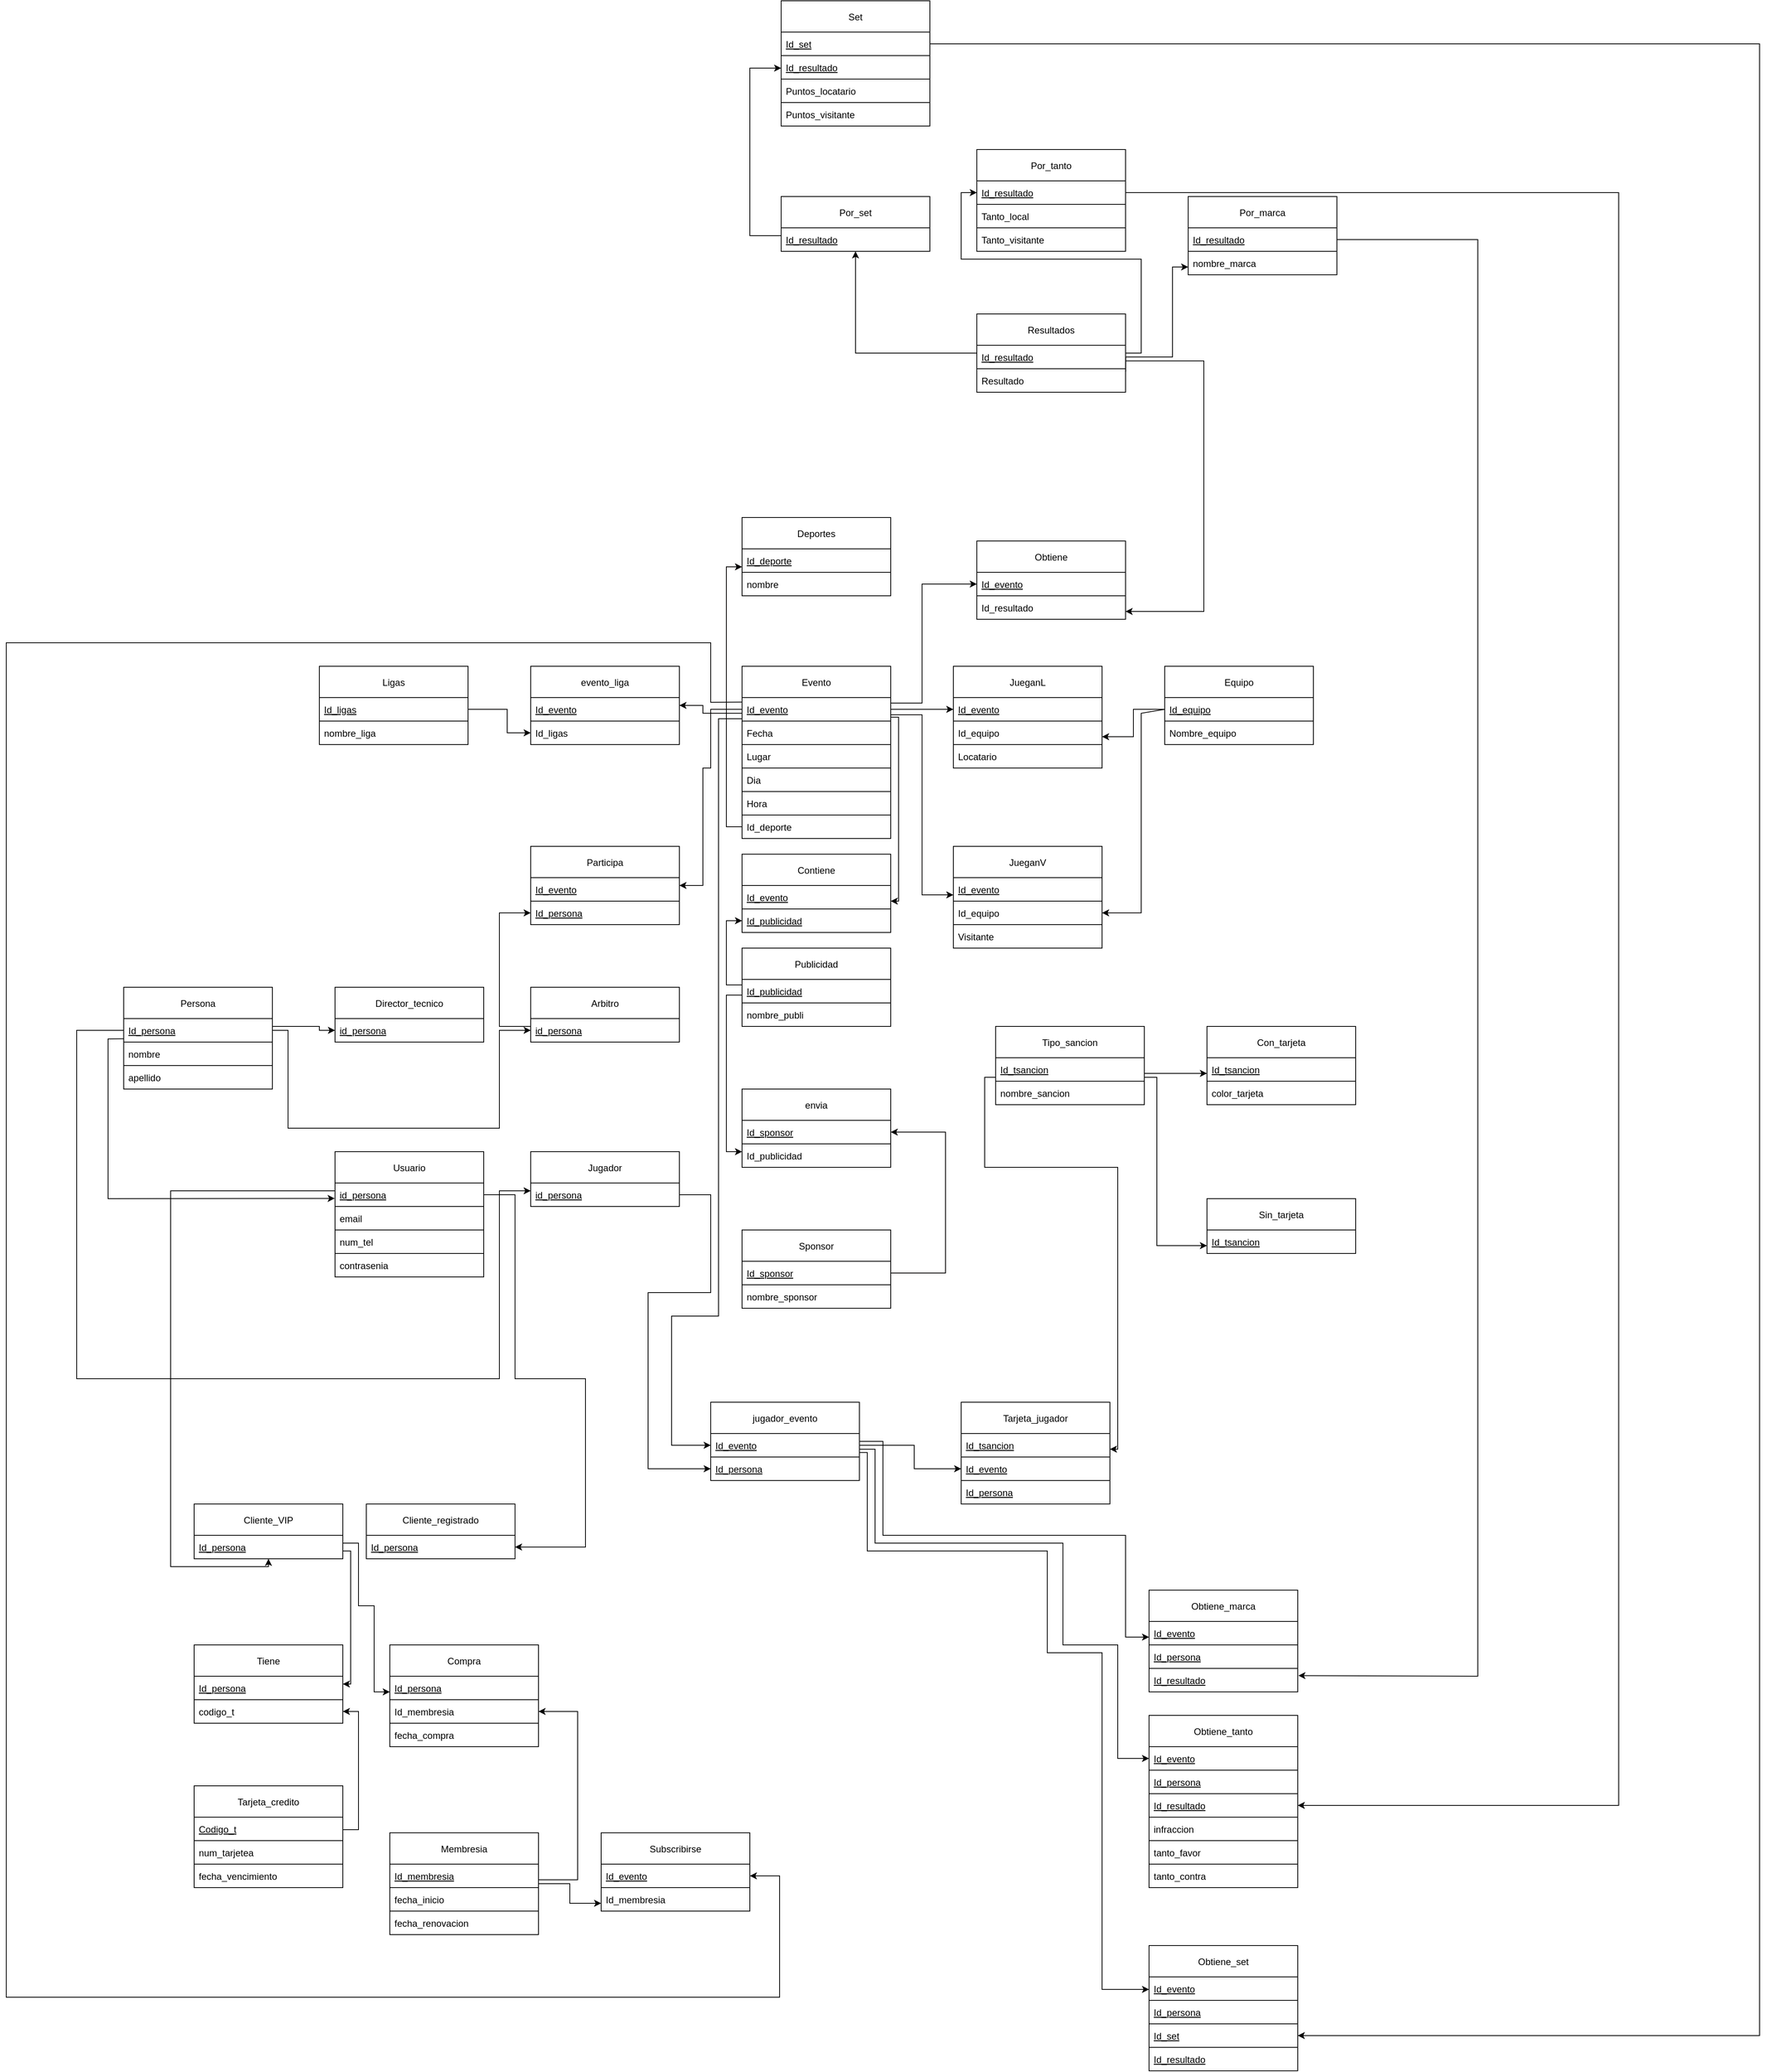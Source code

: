 <mxfile version="20.0.4" type="device"><diagram id="0yDoof9MT1yng34jXG5B" name="Page-1"><mxGraphModel dx="3279" dy="2068" grid="1" gridSize="10" guides="1" tooltips="1" connect="1" arrows="1" fold="1" page="1" pageScale="1" pageWidth="827" pageHeight="1169" math="0" shadow="0"><root><mxCell id="0"/><mxCell id="1" parent="0"/><mxCell id="9TXLJvfLjwrzo9EGP_P--24" value="" style="edgeStyle=orthogonalEdgeStyle;rounded=0;orthogonalLoop=1;jettySize=auto;html=1;entryX=0;entryY=0.5;entryDx=0;entryDy=0;exitX=1;exitY=0.5;exitDx=0;exitDy=0;" parent="1" source="9TXLJvfLjwrzo9EGP_P--2" target="9TXLJvfLjwrzo9EGP_P--18" edge="1"><mxGeometry relative="1" as="geometry"/></mxCell><mxCell id="9TXLJvfLjwrzo9EGP_P--50" value="" style="edgeStyle=orthogonalEdgeStyle;rounded=0;orthogonalLoop=1;jettySize=auto;html=1;strokeColor=#030101;" parent="1" source="9TXLJvfLjwrzo9EGP_P--1" target="9TXLJvfLjwrzo9EGP_P--46" edge="1"><mxGeometry relative="1" as="geometry"><Array as="points"><mxPoint x="40" y="180"/><mxPoint x="40" y="170"/></Array></mxGeometry></mxCell><mxCell id="9TXLJvfLjwrzo9EGP_P--59" value="" style="edgeStyle=orthogonalEdgeStyle;rounded=0;orthogonalLoop=1;jettySize=auto;html=1;strokeColor=#030101;exitX=0;exitY=0.5;exitDx=0;exitDy=0;" parent="1" source="6YvVCUa4qxRYn_f0t9q1-8" edge="1"><mxGeometry relative="1" as="geometry"><Array as="points"><mxPoint x="70" y="325"/><mxPoint x="70" y="-7"/></Array><mxPoint x="90" y="-7" as="targetPoint"/></mxGeometry></mxCell><mxCell id="9TXLJvfLjwrzo9EGP_P--71" value="" style="edgeStyle=orthogonalEdgeStyle;rounded=0;orthogonalLoop=1;jettySize=auto;html=1;strokeColor=#030101;" parent="1" source="9TXLJvfLjwrzo9EGP_P--1" target="9TXLJvfLjwrzo9EGP_P--67" edge="1"><mxGeometry relative="1" as="geometry"><Array as="points"><mxPoint x="290" y="185"/><mxPoint x="290" y="420"/></Array></mxGeometry></mxCell><mxCell id="9TXLJvfLjwrzo9EGP_P--90" value="" style="edgeStyle=orthogonalEdgeStyle;rounded=0;orthogonalLoop=1;jettySize=auto;html=1;strokeColor=#030101;exitX=0;exitY=0.5;exitDx=0;exitDy=0;" parent="1" source="9TXLJvfLjwrzo9EGP_P--2" target="9TXLJvfLjwrzo9EGP_P--86" edge="1"><mxGeometry relative="1" as="geometry"><mxPoint x="60" y="220" as="sourcePoint"/><Array as="points"><mxPoint x="50" y="175"/><mxPoint x="50" y="250"/><mxPoint x="40" y="250"/><mxPoint x="40" y="400"/></Array></mxGeometry></mxCell><mxCell id="9TXLJvfLjwrzo9EGP_P--1" value="Evento" style="swimlane;fontStyle=0;childLayout=stackLayout;horizontal=1;startSize=40;horizontalStack=0;resizeParent=1;resizeParentMax=0;resizeLast=0;collapsible=1;marginBottom=0;aspect=fixed;" parent="1" vertex="1"><mxGeometry x="90" y="120" width="190" height="220" as="geometry"><mxRectangle x="90" y="160" width="80" height="30" as="alternateBounds"/></mxGeometry></mxCell><mxCell id="9TXLJvfLjwrzo9EGP_P--2" value="Id_evento" style="text;strokeColor=none;fillColor=none;align=left;verticalAlign=middle;spacingLeft=4;spacingRight=4;overflow=hidden;points=[[0,0.5],[1,0.5]];portConstraint=eastwest;rotatable=0;fontStyle=4" parent="9TXLJvfLjwrzo9EGP_P--1" vertex="1"><mxGeometry y="40" width="190" height="30" as="geometry"/></mxCell><mxCell id="9TXLJvfLjwrzo9EGP_P--3" value="Fecha" style="text;strokeColor=default;fillColor=none;align=left;verticalAlign=middle;spacingLeft=4;spacingRight=4;overflow=hidden;points=[[0,0.5],[1,0.5]];portConstraint=eastwest;rotatable=0;" parent="9TXLJvfLjwrzo9EGP_P--1" vertex="1"><mxGeometry y="70" width="190" height="30" as="geometry"/></mxCell><mxCell id="9TXLJvfLjwrzo9EGP_P--4" value="Lugar" style="text;strokeColor=none;fillColor=none;align=left;verticalAlign=middle;spacingLeft=4;spacingRight=4;overflow=hidden;points=[[0,0.5],[1,0.5]];portConstraint=eastwest;rotatable=0;" parent="9TXLJvfLjwrzo9EGP_P--1" vertex="1"><mxGeometry y="100" width="190" height="30" as="geometry"/></mxCell><mxCell id="6YvVCUa4qxRYn_f0t9q1-6" value="Dia" style="text;strokeColor=default;fillColor=none;align=left;verticalAlign=middle;spacingLeft=4;spacingRight=4;overflow=hidden;points=[[0,0.5],[1,0.5]];portConstraint=eastwest;rotatable=0;" parent="9TXLJvfLjwrzo9EGP_P--1" vertex="1"><mxGeometry y="130" width="190" height="30" as="geometry"/></mxCell><mxCell id="6YvVCUa4qxRYn_f0t9q1-7" value="Hora" style="text;strokeColor=none;fillColor=none;align=left;verticalAlign=middle;spacingLeft=4;spacingRight=4;overflow=hidden;points=[[0,0.5],[1,0.5]];portConstraint=eastwest;rotatable=0;" parent="9TXLJvfLjwrzo9EGP_P--1" vertex="1"><mxGeometry y="160" width="190" height="30" as="geometry"/></mxCell><mxCell id="6YvVCUa4qxRYn_f0t9q1-8" value="Id_deporte" style="text;strokeColor=default;fillColor=none;align=left;verticalAlign=middle;spacingLeft=4;spacingRight=4;overflow=hidden;points=[[0,0.5],[1,0.5]];portConstraint=eastwest;rotatable=0;" parent="9TXLJvfLjwrzo9EGP_P--1" vertex="1"><mxGeometry y="190" width="190" height="30" as="geometry"/></mxCell><mxCell id="9TXLJvfLjwrzo9EGP_P--17" value="JueganL" style="swimlane;fontStyle=0;childLayout=stackLayout;horizontal=1;startSize=40;horizontalStack=0;resizeParent=1;resizeParentMax=0;resizeLast=0;collapsible=1;marginBottom=0;aspect=fixed;" parent="1" vertex="1"><mxGeometry x="360" y="120" width="190" height="130" as="geometry"><mxRectangle x="90" y="160" width="80" height="30" as="alternateBounds"/></mxGeometry></mxCell><mxCell id="9TXLJvfLjwrzo9EGP_P--18" value="Id_evento" style="text;strokeColor=default;fillColor=none;align=left;verticalAlign=middle;spacingLeft=4;spacingRight=4;overflow=hidden;points=[[0,0.5],[1,0.5]];portConstraint=eastwest;rotatable=0;fontStyle=4" parent="9TXLJvfLjwrzo9EGP_P--17" vertex="1"><mxGeometry y="40" width="190" height="30" as="geometry"/></mxCell><mxCell id="9TXLJvfLjwrzo9EGP_P--19" value="Id_equipo" style="text;strokeColor=default;fillColor=none;align=left;verticalAlign=middle;spacingLeft=4;spacingRight=4;overflow=hidden;points=[[0,0.5],[1,0.5]];portConstraint=eastwest;rotatable=0;" parent="9TXLJvfLjwrzo9EGP_P--17" vertex="1"><mxGeometry y="70" width="190" height="30" as="geometry"/></mxCell><mxCell id="9TXLJvfLjwrzo9EGP_P--20" value="Locatario" style="text;strokeColor=none;fillColor=none;align=left;verticalAlign=middle;spacingLeft=4;spacingRight=4;overflow=hidden;points=[[0,0.5],[1,0.5]];portConstraint=eastwest;rotatable=0;" parent="9TXLJvfLjwrzo9EGP_P--17" vertex="1"><mxGeometry y="100" width="190" height="30" as="geometry"/></mxCell><mxCell id="9TXLJvfLjwrzo9EGP_P--28" value="JueganV" style="swimlane;fontStyle=0;childLayout=stackLayout;horizontal=1;startSize=40;horizontalStack=0;resizeParent=1;resizeParentMax=0;resizeLast=0;collapsible=1;marginBottom=0;aspect=fixed;" parent="1" vertex="1"><mxGeometry x="360" y="350" width="190" height="130" as="geometry"><mxRectangle x="90" y="160" width="80" height="30" as="alternateBounds"/></mxGeometry></mxCell><mxCell id="9TXLJvfLjwrzo9EGP_P--29" value="Id_evento" style="text;strokeColor=default;fillColor=none;align=left;verticalAlign=middle;spacingLeft=4;spacingRight=4;overflow=hidden;points=[[0,0.5],[1,0.5]];portConstraint=eastwest;rotatable=0;fontStyle=4" parent="9TXLJvfLjwrzo9EGP_P--28" vertex="1"><mxGeometry y="40" width="190" height="30" as="geometry"/></mxCell><mxCell id="9TXLJvfLjwrzo9EGP_P--30" value="Id_equipo" style="text;strokeColor=default;fillColor=none;align=left;verticalAlign=middle;spacingLeft=4;spacingRight=4;overflow=hidden;points=[[0,0.5],[1,0.5]];portConstraint=eastwest;rotatable=0;" parent="9TXLJvfLjwrzo9EGP_P--28" vertex="1"><mxGeometry y="70" width="190" height="30" as="geometry"/></mxCell><mxCell id="9TXLJvfLjwrzo9EGP_P--31" value="Visitante" style="text;strokeColor=none;fillColor=none;align=left;verticalAlign=middle;spacingLeft=4;spacingRight=4;overflow=hidden;points=[[0,0.5],[1,0.5]];portConstraint=eastwest;rotatable=0;" parent="9TXLJvfLjwrzo9EGP_P--28" vertex="1"><mxGeometry y="100" width="190" height="30" as="geometry"/></mxCell><mxCell id="9TXLJvfLjwrzo9EGP_P--35" value="" style="endArrow=classic;html=1;rounded=0;fillColor=#f8cecc;strokeColor=#030101;" parent="1" edge="1"><mxGeometry width="50" height="50" relative="1" as="geometry"><mxPoint x="280" y="182" as="sourcePoint"/><mxPoint x="360" y="412" as="targetPoint"/><Array as="points"><mxPoint x="320" y="182"/><mxPoint x="320" y="412"/></Array></mxGeometry></mxCell><mxCell id="9TXLJvfLjwrzo9EGP_P--36" value="Equipo" style="swimlane;fontStyle=0;childLayout=stackLayout;horizontal=1;startSize=40;horizontalStack=0;resizeParent=1;resizeParentMax=0;resizeLast=0;collapsible=1;marginBottom=0;aspect=fixed;" parent="1" vertex="1"><mxGeometry x="630" y="120" width="190" height="100" as="geometry"><mxRectangle x="90" y="160" width="80" height="30" as="alternateBounds"/></mxGeometry></mxCell><mxCell id="9TXLJvfLjwrzo9EGP_P--38" value="Id_equipo" style="text;strokeColor=none;fillColor=none;align=left;verticalAlign=middle;spacingLeft=4;spacingRight=4;overflow=hidden;points=[[0,0.5],[1,0.5]];portConstraint=eastwest;rotatable=0;fontStyle=4" parent="9TXLJvfLjwrzo9EGP_P--36" vertex="1"><mxGeometry y="40" width="190" height="30" as="geometry"/></mxCell><mxCell id="9TXLJvfLjwrzo9EGP_P--39" value="Nombre_equipo" style="text;strokeColor=default;fillColor=none;align=left;verticalAlign=middle;spacingLeft=4;spacingRight=4;overflow=hidden;points=[[0,0.5],[1,0.5]];portConstraint=eastwest;rotatable=0;" parent="9TXLJvfLjwrzo9EGP_P--36" vertex="1"><mxGeometry y="70" width="190" height="30" as="geometry"/></mxCell><mxCell id="9TXLJvfLjwrzo9EGP_P--44" value="" style="endArrow=classic;html=1;rounded=0;strokeColor=#030101;entryX=1;entryY=0.5;entryDx=0;entryDy=0;exitX=0;exitY=0.5;exitDx=0;exitDy=0;" parent="1" source="9TXLJvfLjwrzo9EGP_P--38" target="9TXLJvfLjwrzo9EGP_P--30" edge="1"><mxGeometry width="50" height="50" relative="1" as="geometry"><mxPoint x="660" y="370" as="sourcePoint"/><mxPoint x="640" y="330" as="targetPoint"/><Array as="points"><mxPoint x="600" y="180"/><mxPoint x="600" y="435"/></Array></mxGeometry></mxCell><mxCell id="9TXLJvfLjwrzo9EGP_P--45" value="" style="edgeStyle=orthogonalEdgeStyle;rounded=0;orthogonalLoop=1;jettySize=auto;html=1;strokeColor=#030101;exitX=0;exitY=0.5;exitDx=0;exitDy=0;" parent="1" source="9TXLJvfLjwrzo9EGP_P--38" edge="1"><mxGeometry relative="1" as="geometry"><mxPoint x="550" y="210" as="targetPoint"/><Array as="points"><mxPoint x="590" y="175"/><mxPoint x="590" y="210"/><mxPoint x="553" y="210"/></Array></mxGeometry></mxCell><mxCell id="9TXLJvfLjwrzo9EGP_P--54" value="" style="edgeStyle=orthogonalEdgeStyle;rounded=0;orthogonalLoop=1;jettySize=auto;html=1;strokeColor=#030101;exitX=1;exitY=0.5;exitDx=0;exitDy=0;entryX=0;entryY=0.5;entryDx=0;entryDy=0;" parent="1" source="9TXLJvfLjwrzo9EGP_P--52" target="9TXLJvfLjwrzo9EGP_P--48" edge="1"><mxGeometry relative="1" as="geometry"><mxPoint x="-210" y="170" as="sourcePoint"/><mxPoint x="-190" y="240" as="targetPoint"/><Array as="points"><mxPoint x="-210" y="175"/><mxPoint x="-210" y="205"/></Array></mxGeometry></mxCell><mxCell id="9TXLJvfLjwrzo9EGP_P--46" value="evento_liga" style="swimlane;fontStyle=0;childLayout=stackLayout;horizontal=1;startSize=40;horizontalStack=0;resizeParent=1;resizeParentMax=0;resizeLast=0;collapsible=1;marginBottom=0;aspect=fixed;" parent="1" vertex="1"><mxGeometry x="-180" y="120" width="190" height="100" as="geometry"><mxRectangle x="90" y="160" width="80" height="30" as="alternateBounds"/></mxGeometry></mxCell><mxCell id="9TXLJvfLjwrzo9EGP_P--47" value="Id_evento" style="text;strokeColor=none;fillColor=none;align=left;verticalAlign=middle;spacingLeft=4;spacingRight=4;overflow=hidden;points=[[0,0.5],[1,0.5]];portConstraint=eastwest;rotatable=0;fontStyle=4" parent="9TXLJvfLjwrzo9EGP_P--46" vertex="1"><mxGeometry y="40" width="190" height="30" as="geometry"/></mxCell><mxCell id="9TXLJvfLjwrzo9EGP_P--48" value="Id_ligas" style="text;strokeColor=default;fillColor=none;align=left;verticalAlign=middle;spacingLeft=4;spacingRight=4;overflow=hidden;points=[[0,0.5],[1,0.5]];portConstraint=eastwest;rotatable=0;" parent="9TXLJvfLjwrzo9EGP_P--46" vertex="1"><mxGeometry y="70" width="190" height="30" as="geometry"/></mxCell><mxCell id="9TXLJvfLjwrzo9EGP_P--51" value="Ligas" style="swimlane;fontStyle=0;childLayout=stackLayout;horizontal=1;startSize=40;horizontalStack=0;resizeParent=1;resizeParentMax=0;resizeLast=0;collapsible=1;marginBottom=0;aspect=fixed;" parent="1" vertex="1"><mxGeometry x="-450" y="120" width="190" height="100" as="geometry"><mxRectangle x="90" y="160" width="80" height="30" as="alternateBounds"/></mxGeometry></mxCell><mxCell id="9TXLJvfLjwrzo9EGP_P--52" value="Id_ligas" style="text;strokeColor=none;fillColor=none;align=left;verticalAlign=middle;spacingLeft=4;spacingRight=4;overflow=hidden;points=[[0,0.5],[1,0.5]];portConstraint=eastwest;rotatable=0;fontStyle=4" parent="9TXLJvfLjwrzo9EGP_P--51" vertex="1"><mxGeometry y="40" width="190" height="30" as="geometry"/></mxCell><mxCell id="9TXLJvfLjwrzo9EGP_P--53" value="nombre_liga" style="text;strokeColor=default;fillColor=none;align=left;verticalAlign=middle;spacingLeft=4;spacingRight=4;overflow=hidden;points=[[0,0.5],[1,0.5]];portConstraint=eastwest;rotatable=0;" parent="9TXLJvfLjwrzo9EGP_P--51" vertex="1"><mxGeometry y="70" width="190" height="30" as="geometry"/></mxCell><mxCell id="9TXLJvfLjwrzo9EGP_P--61" value="Deportes" style="swimlane;fontStyle=0;childLayout=stackLayout;horizontal=1;startSize=40;horizontalStack=0;resizeParent=1;resizeParentMax=0;resizeLast=0;collapsible=1;marginBottom=0;aspect=fixed;" parent="1" vertex="1"><mxGeometry x="90" y="-70" width="190" height="100" as="geometry"><mxRectangle x="90" y="160" width="80" height="30" as="alternateBounds"/></mxGeometry></mxCell><mxCell id="9TXLJvfLjwrzo9EGP_P--62" value="Id_deporte" style="text;strokeColor=none;fillColor=none;align=left;verticalAlign=middle;spacingLeft=4;spacingRight=4;overflow=hidden;points=[[0,0.5],[1,0.5]];portConstraint=eastwest;rotatable=0;fontStyle=4" parent="9TXLJvfLjwrzo9EGP_P--61" vertex="1"><mxGeometry y="40" width="190" height="30" as="geometry"/></mxCell><mxCell id="9TXLJvfLjwrzo9EGP_P--63" value="nombre" style="text;strokeColor=default;fillColor=none;align=left;verticalAlign=middle;spacingLeft=4;spacingRight=4;overflow=hidden;points=[[0,0.5],[1,0.5]];portConstraint=eastwest;rotatable=0;" parent="9TXLJvfLjwrzo9EGP_P--61" vertex="1"><mxGeometry y="70" width="190" height="30" as="geometry"/></mxCell><mxCell id="9TXLJvfLjwrzo9EGP_P--74" value="" style="edgeStyle=orthogonalEdgeStyle;rounded=0;orthogonalLoop=1;jettySize=auto;html=1;strokeColor=#030101;entryX=0;entryY=0.5;entryDx=0;entryDy=0;" parent="1" target="9TXLJvfLjwrzo9EGP_P--92" edge="1"><mxGeometry relative="1" as="geometry"><Array as="points"><mxPoint x="70" y="527"/><mxPoint x="70" y="445"/></Array><mxPoint x="80" y="445" as="targetPoint"/><mxPoint x="90" y="527" as="sourcePoint"/></mxGeometry></mxCell><mxCell id="9TXLJvfLjwrzo9EGP_P--67" value="Contiene" style="swimlane;fontStyle=0;childLayout=stackLayout;horizontal=1;startSize=40;horizontalStack=0;resizeParent=1;resizeParentMax=0;resizeLast=0;collapsible=1;marginBottom=0;aspect=fixed;" parent="1" vertex="1"><mxGeometry x="90" y="360" width="190" height="100" as="geometry"><mxRectangle x="90" y="160" width="80" height="30" as="alternateBounds"/></mxGeometry></mxCell><mxCell id="9TXLJvfLjwrzo9EGP_P--68" value="Id_evento" style="text;strokeColor=default;fillColor=none;align=left;verticalAlign=middle;spacingLeft=4;spacingRight=4;overflow=hidden;points=[[0,0.5],[1,0.5]];portConstraint=eastwest;rotatable=0;fontStyle=4" parent="9TXLJvfLjwrzo9EGP_P--67" vertex="1"><mxGeometry y="40" width="190" height="30" as="geometry"/></mxCell><mxCell id="9TXLJvfLjwrzo9EGP_P--92" value="Id_publicidad" style="text;strokeColor=none;fillColor=none;align=left;verticalAlign=middle;spacingLeft=4;spacingRight=4;overflow=hidden;points=[[0,0.5],[1,0.5]];portConstraint=eastwest;rotatable=0;fontStyle=4" parent="9TXLJvfLjwrzo9EGP_P--67" vertex="1"><mxGeometry y="70" width="190" height="30" as="geometry"/></mxCell><mxCell id="9TXLJvfLjwrzo9EGP_P--80" value="" style="edgeStyle=orthogonalEdgeStyle;rounded=0;orthogonalLoop=1;jettySize=auto;html=1;strokeColor=#030101;exitX=0;exitY=0.767;exitDx=0;exitDy=0;exitPerimeter=0;" parent="1" source="9TXLJvfLjwrzo9EGP_P--73" target="9TXLJvfLjwrzo9EGP_P--77" edge="1"><mxGeometry relative="1" as="geometry"><Array as="points"><mxPoint x="90" y="540"/><mxPoint x="70" y="540"/><mxPoint x="70" y="740"/></Array></mxGeometry></mxCell><mxCell id="9TXLJvfLjwrzo9EGP_P--72" value="Publicidad" style="swimlane;fontStyle=0;childLayout=stackLayout;horizontal=1;startSize=40;horizontalStack=0;resizeParent=1;resizeParentMax=0;resizeLast=0;collapsible=1;marginBottom=0;aspect=fixed;" parent="1" vertex="1"><mxGeometry x="90" y="480" width="190" height="100" as="geometry"><mxRectangle x="90" y="160" width="80" height="30" as="alternateBounds"/></mxGeometry></mxCell><mxCell id="9TXLJvfLjwrzo9EGP_P--73" value="Id_publicidad" style="text;strokeColor=none;fillColor=none;align=left;verticalAlign=middle;spacingLeft=4;spacingRight=4;overflow=hidden;points=[[0,0.5],[1,0.5]];portConstraint=eastwest;rotatable=0;fontStyle=4" parent="9TXLJvfLjwrzo9EGP_P--72" vertex="1"><mxGeometry y="40" width="190" height="30" as="geometry"/></mxCell><mxCell id="9TXLJvfLjwrzo9EGP_P--76" value="nombre_publi" style="text;strokeColor=default;fillColor=none;align=left;verticalAlign=middle;spacingLeft=4;spacingRight=4;overflow=hidden;points=[[0,0.5],[1,0.5]];portConstraint=eastwest;rotatable=0;fontStyle=0" parent="9TXLJvfLjwrzo9EGP_P--72" vertex="1"><mxGeometry y="70" width="190" height="30" as="geometry"/></mxCell><mxCell id="9TXLJvfLjwrzo9EGP_P--85" value="" style="edgeStyle=orthogonalEdgeStyle;rounded=0;orthogonalLoop=1;jettySize=auto;html=1;strokeColor=#030101;entryX=1;entryY=0.5;entryDx=0;entryDy=0;exitX=1;exitY=0.5;exitDx=0;exitDy=0;" parent="1" source="9TXLJvfLjwrzo9EGP_P--83" target="9TXLJvfLjwrzo9EGP_P--78" edge="1"><mxGeometry relative="1" as="geometry"><Array as="points"><mxPoint x="350" y="895"/><mxPoint x="350" y="715"/></Array><mxPoint x="350" y="740" as="sourcePoint"/></mxGeometry></mxCell><mxCell id="9TXLJvfLjwrzo9EGP_P--77" value="envia" style="swimlane;fontStyle=0;childLayout=stackLayout;horizontal=1;startSize=40;horizontalStack=0;resizeParent=1;resizeParentMax=0;resizeLast=0;collapsible=1;marginBottom=0;aspect=fixed;" parent="1" vertex="1"><mxGeometry x="90" y="660" width="190" height="100" as="geometry"><mxRectangle x="90" y="160" width="80" height="30" as="alternateBounds"/></mxGeometry></mxCell><mxCell id="9TXLJvfLjwrzo9EGP_P--78" value="Id_sponsor" style="text;strokeColor=none;fillColor=none;align=left;verticalAlign=middle;spacingLeft=4;spacingRight=4;overflow=hidden;points=[[0,0.5],[1,0.5]];portConstraint=eastwest;rotatable=0;fontStyle=4" parent="9TXLJvfLjwrzo9EGP_P--77" vertex="1"><mxGeometry y="40" width="190" height="30" as="geometry"/></mxCell><mxCell id="9TXLJvfLjwrzo9EGP_P--79" value="Id_publicidad" style="text;strokeColor=default;fillColor=none;align=left;verticalAlign=middle;spacingLeft=4;spacingRight=4;overflow=hidden;points=[[0,0.5],[1,0.5]];portConstraint=eastwest;rotatable=0;fontStyle=0" parent="9TXLJvfLjwrzo9EGP_P--77" vertex="1"><mxGeometry y="70" width="190" height="30" as="geometry"/></mxCell><mxCell id="9TXLJvfLjwrzo9EGP_P--82" value="Sponsor" style="swimlane;fontStyle=0;childLayout=stackLayout;horizontal=1;startSize=40;horizontalStack=0;resizeParent=1;resizeParentMax=0;resizeLast=0;collapsible=1;marginBottom=0;aspect=fixed;" parent="1" vertex="1"><mxGeometry x="90" y="840" width="190" height="100" as="geometry"><mxRectangle x="90" y="160" width="80" height="30" as="alternateBounds"/></mxGeometry></mxCell><mxCell id="9TXLJvfLjwrzo9EGP_P--83" value="Id_sponsor" style="text;strokeColor=none;fillColor=none;align=left;verticalAlign=middle;spacingLeft=4;spacingRight=4;overflow=hidden;points=[[0,0.5],[1,0.5]];portConstraint=eastwest;rotatable=0;fontStyle=4" parent="9TXLJvfLjwrzo9EGP_P--82" vertex="1"><mxGeometry y="40" width="190" height="30" as="geometry"/></mxCell><mxCell id="9TXLJvfLjwrzo9EGP_P--84" value="nombre_sponsor" style="text;strokeColor=default;fillColor=none;align=left;verticalAlign=middle;spacingLeft=4;spacingRight=4;overflow=hidden;points=[[0,0.5],[1,0.5]];portConstraint=eastwest;rotatable=0;fontStyle=0" parent="9TXLJvfLjwrzo9EGP_P--82" vertex="1"><mxGeometry y="70" width="190" height="30" as="geometry"/></mxCell><mxCell id="9TXLJvfLjwrzo9EGP_P--86" value="Participa" style="swimlane;fontStyle=0;childLayout=stackLayout;horizontal=1;startSize=40;horizontalStack=0;resizeParent=1;resizeParentMax=0;resizeLast=0;collapsible=1;marginBottom=0;aspect=fixed;" parent="1" vertex="1"><mxGeometry x="-180" y="350" width="190" height="100" as="geometry"><mxRectangle x="90" y="160" width="80" height="30" as="alternateBounds"/></mxGeometry></mxCell><mxCell id="9TXLJvfLjwrzo9EGP_P--87" value="Id_evento" style="text;strokeColor=none;fillColor=none;align=left;verticalAlign=middle;spacingLeft=4;spacingRight=4;overflow=hidden;points=[[0,0.5],[1,0.5]];portConstraint=eastwest;rotatable=0;fontStyle=4" parent="9TXLJvfLjwrzo9EGP_P--86" vertex="1"><mxGeometry y="40" width="190" height="30" as="geometry"/></mxCell><mxCell id="9TXLJvfLjwrzo9EGP_P--88" value="Id_persona" style="text;strokeColor=default;fillColor=none;align=left;verticalAlign=middle;spacingLeft=4;spacingRight=4;overflow=hidden;points=[[0,0.5],[1,0.5]];portConstraint=eastwest;rotatable=0;fontStyle=4" parent="9TXLJvfLjwrzo9EGP_P--86" vertex="1"><mxGeometry y="70" width="190" height="30" as="geometry"/></mxCell><mxCell id="9TXLJvfLjwrzo9EGP_P--93" value="Arbitro" style="swimlane;fontStyle=0;childLayout=stackLayout;horizontal=1;startSize=40;horizontalStack=0;resizeParent=1;resizeParentMax=0;resizeLast=0;collapsible=1;marginBottom=0;aspect=fixed;" parent="1" vertex="1"><mxGeometry x="-180" y="530" width="190" height="70" as="geometry"><mxRectangle x="90" y="160" width="80" height="30" as="alternateBounds"/></mxGeometry></mxCell><mxCell id="qg2rd8y2J_HktbVhf3ea-73" value="id_persona" style="text;strokeColor=default;fillColor=none;align=left;verticalAlign=middle;spacingLeft=4;spacingRight=4;overflow=hidden;points=[[0,0.5],[1,0.5]];portConstraint=eastwest;rotatable=0;fontStyle=4" parent="9TXLJvfLjwrzo9EGP_P--93" vertex="1"><mxGeometry y="40" width="190" height="30" as="geometry"/></mxCell><mxCell id="9TXLJvfLjwrzo9EGP_P--99" value="Jugador" style="swimlane;fontStyle=0;childLayout=stackLayout;horizontal=1;startSize=40;horizontalStack=0;resizeParent=1;resizeParentMax=0;resizeLast=0;collapsible=1;marginBottom=0;aspect=fixed;" parent="1" vertex="1"><mxGeometry x="-180" y="740" width="190" height="70" as="geometry"><mxRectangle x="90" y="160" width="80" height="30" as="alternateBounds"/></mxGeometry></mxCell><mxCell id="qg2rd8y2J_HktbVhf3ea-71" value="id_persona" style="text;strokeColor=default;fillColor=none;align=left;verticalAlign=middle;spacingLeft=4;spacingRight=4;overflow=hidden;points=[[0,0.5],[1,0.5]];portConstraint=eastwest;rotatable=0;fontStyle=4" parent="9TXLJvfLjwrzo9EGP_P--99" vertex="1"><mxGeometry y="40" width="190" height="30" as="geometry"/></mxCell><mxCell id="qg2rd8y2J_HktbVhf3ea-14" value="" style="edgeStyle=orthogonalEdgeStyle;rounded=0;orthogonalLoop=1;jettySize=auto;html=1;" parent="1" edge="1"><mxGeometry relative="1" as="geometry"><Array as="points"><mxPoint x="680" y="-270"/><mxPoint x="680" y="50"/><mxPoint x="630" y="50"/></Array><mxPoint x="580" y="-270" as="sourcePoint"/><mxPoint x="580" y="50" as="targetPoint"/></mxGeometry></mxCell><mxCell id="qg2rd8y2J_HktbVhf3ea-5" value="Obtiene" style="swimlane;fontStyle=0;childLayout=stackLayout;horizontal=1;startSize=40;horizontalStack=0;resizeParent=1;resizeParentMax=0;resizeLast=0;collapsible=1;marginBottom=0;aspect=fixed;" parent="1" vertex="1"><mxGeometry x="390" y="-40" width="190" height="100" as="geometry"><mxRectangle x="90" y="160" width="80" height="30" as="alternateBounds"/></mxGeometry></mxCell><mxCell id="qg2rd8y2J_HktbVhf3ea-6" value="Id_evento" style="text;strokeColor=none;fillColor=none;align=left;verticalAlign=middle;spacingLeft=4;spacingRight=4;overflow=hidden;points=[[0,0.5],[1,0.5]];portConstraint=eastwest;rotatable=0;fontStyle=4" parent="qg2rd8y2J_HktbVhf3ea-5" vertex="1"><mxGeometry y="40" width="190" height="30" as="geometry"/></mxCell><mxCell id="qg2rd8y2J_HktbVhf3ea-7" value="Id_resultado" style="text;strokeColor=default;fillColor=none;align=left;verticalAlign=middle;spacingLeft=4;spacingRight=4;overflow=hidden;points=[[0,0.5],[1,0.5]];portConstraint=eastwest;rotatable=0;" parent="qg2rd8y2J_HktbVhf3ea-5" vertex="1"><mxGeometry y="70" width="190" height="30" as="geometry"/></mxCell><mxCell id="qg2rd8y2J_HktbVhf3ea-9" value="" style="endArrow=classic;html=1;rounded=0;entryX=0;entryY=0.5;entryDx=0;entryDy=0;" parent="1" target="qg2rd8y2J_HktbVhf3ea-6" edge="1"><mxGeometry width="50" height="50" relative="1" as="geometry"><mxPoint x="280" y="167" as="sourcePoint"/><mxPoint x="330" y="170" as="targetPoint"/><Array as="points"><mxPoint x="320" y="167"/><mxPoint x="320" y="15"/></Array></mxGeometry></mxCell><mxCell id="qg2rd8y2J_HktbVhf3ea-17" value="" style="edgeStyle=orthogonalEdgeStyle;rounded=0;orthogonalLoop=1;jettySize=auto;html=1;entryX=0;entryY=0.5;entryDx=0;entryDy=0;" parent="1" source="qg2rd8y2J_HktbVhf3ea-11" target="qg2rd8y2J_HktbVhf3ea-16" edge="1"><mxGeometry relative="1" as="geometry"><Array as="points"><mxPoint x="600" y="-280"/><mxPoint x="600" y="-400"/><mxPoint x="370" y="-400"/><mxPoint x="370" y="-485"/></Array></mxGeometry></mxCell><mxCell id="qg2rd8y2J_HktbVhf3ea-20" value="" style="edgeStyle=orthogonalEdgeStyle;rounded=0;orthogonalLoop=1;jettySize=auto;html=1;" parent="1" source="qg2rd8y2J_HktbVhf3ea-11" target="qg2rd8y2J_HktbVhf3ea-18" edge="1"><mxGeometry relative="1" as="geometry"><Array as="points"><mxPoint x="235" y="-280"/></Array></mxGeometry></mxCell><mxCell id="qg2rd8y2J_HktbVhf3ea-11" value="Resultados" style="swimlane;fontStyle=0;childLayout=stackLayout;horizontal=1;startSize=40;horizontalStack=0;resizeParent=1;resizeParentMax=0;resizeLast=0;collapsible=1;marginBottom=0;aspect=fixed;" parent="1" vertex="1"><mxGeometry x="390" y="-330" width="190" height="100" as="geometry"><mxRectangle x="90" y="160" width="80" height="30" as="alternateBounds"/></mxGeometry></mxCell><mxCell id="qg2rd8y2J_HktbVhf3ea-12" value="Id_resultado" style="text;strokeColor=none;fillColor=none;align=left;verticalAlign=middle;spacingLeft=4;spacingRight=4;overflow=hidden;points=[[0,0.5],[1,0.5]];portConstraint=eastwest;rotatable=0;fontStyle=4" parent="qg2rd8y2J_HktbVhf3ea-11" vertex="1"><mxGeometry y="40" width="190" height="30" as="geometry"/></mxCell><mxCell id="6YvVCUa4qxRYn_f0t9q1-4" value="Resultado" style="text;strokeColor=default;fillColor=none;align=left;verticalAlign=middle;spacingLeft=4;spacingRight=4;overflow=hidden;points=[[0,0.5],[1,0.5]];portConstraint=eastwest;rotatable=0;fontStyle=0" parent="qg2rd8y2J_HktbVhf3ea-11" vertex="1"><mxGeometry y="70" width="190" height="30" as="geometry"/></mxCell><mxCell id="qg2rd8y2J_HktbVhf3ea-24" value="" style="edgeStyle=orthogonalEdgeStyle;rounded=0;orthogonalLoop=1;jettySize=auto;html=1;exitX=1.001;exitY=1.127;exitDx=0;exitDy=0;exitPerimeter=0;" parent="1" source="qg2rd8y2J_HktbVhf3ea-12" target="qg2rd8y2J_HktbVhf3ea-22" edge="1"><mxGeometry relative="1" as="geometry"><Array as="points"><mxPoint x="580" y="-275"/><mxPoint x="640" y="-275"/><mxPoint x="640" y="-390"/></Array></mxGeometry></mxCell><mxCell id="qg2rd8y2J_HktbVhf3ea-15" value="Por_tanto" style="swimlane;fontStyle=0;childLayout=stackLayout;horizontal=1;startSize=40;horizontalStack=0;resizeParent=1;resizeParentMax=0;resizeLast=0;collapsible=1;marginBottom=0;aspect=fixed;" parent="1" vertex="1"><mxGeometry x="390" y="-540" width="190" height="130" as="geometry"><mxRectangle x="90" y="160" width="80" height="30" as="alternateBounds"/></mxGeometry></mxCell><mxCell id="qg2rd8y2J_HktbVhf3ea-16" value="Id_resultado" style="text;strokeColor=none;fillColor=none;align=left;verticalAlign=middle;spacingLeft=4;spacingRight=4;overflow=hidden;points=[[0,0.5],[1,0.5]];portConstraint=eastwest;rotatable=0;fontStyle=4" parent="qg2rd8y2J_HktbVhf3ea-15" vertex="1"><mxGeometry y="40" width="190" height="30" as="geometry"/></mxCell><mxCell id="qg2rd8y2J_HktbVhf3ea-26" value="Tanto_local" style="text;strokeColor=default;fillColor=none;align=left;verticalAlign=middle;spacingLeft=4;spacingRight=4;overflow=hidden;points=[[0,0.5],[1,0.5]];portConstraint=eastwest;rotatable=0;fontStyle=0" parent="qg2rd8y2J_HktbVhf3ea-15" vertex="1"><mxGeometry y="70" width="190" height="30" as="geometry"/></mxCell><mxCell id="qg2rd8y2J_HktbVhf3ea-27" value="Tanto_visitante" style="text;strokeColor=default;fillColor=none;align=left;verticalAlign=middle;spacingLeft=4;spacingRight=4;overflow=hidden;points=[[0,0.5],[1,0.5]];portConstraint=eastwest;rotatable=0;fontStyle=0" parent="qg2rd8y2J_HktbVhf3ea-15" vertex="1"><mxGeometry y="100" width="190" height="30" as="geometry"/></mxCell><mxCell id="qg2rd8y2J_HktbVhf3ea-31" value="" style="edgeStyle=orthogonalEdgeStyle;rounded=0;orthogonalLoop=1;jettySize=auto;html=1;entryX=0;entryY=0.5;entryDx=0;entryDy=0;" parent="1" source="qg2rd8y2J_HktbVhf3ea-18" target="6YvVCUa4qxRYn_f0t9q1-5" edge="1"><mxGeometry relative="1" as="geometry"><Array as="points"><mxPoint x="100" y="-430"/><mxPoint x="100" y="-644"/><mxPoint x="140" y="-644"/></Array><mxPoint x="130" y="-580" as="targetPoint"/></mxGeometry></mxCell><mxCell id="qg2rd8y2J_HktbVhf3ea-18" value="Por_set" style="swimlane;fontStyle=0;childLayout=stackLayout;horizontal=1;startSize=40;horizontalStack=0;resizeParent=1;resizeParentMax=0;resizeLast=0;collapsible=1;marginBottom=0;aspect=fixed;" parent="1" vertex="1"><mxGeometry x="140" y="-480" width="190" height="70" as="geometry"><mxRectangle x="90" y="160" width="80" height="30" as="alternateBounds"/></mxGeometry></mxCell><mxCell id="qg2rd8y2J_HktbVhf3ea-19" value="Id_resultado" style="text;strokeColor=none;fillColor=none;align=left;verticalAlign=middle;spacingLeft=4;spacingRight=4;overflow=hidden;points=[[0,0.5],[1,0.5]];portConstraint=eastwest;rotatable=0;fontStyle=4" parent="qg2rd8y2J_HktbVhf3ea-18" vertex="1"><mxGeometry y="40" width="190" height="30" as="geometry"/></mxCell><mxCell id="qg2rd8y2J_HktbVhf3ea-22" value="Por_marca" style="swimlane;fontStyle=0;childLayout=stackLayout;horizontal=1;startSize=40;horizontalStack=0;resizeParent=1;resizeParentMax=0;resizeLast=0;collapsible=1;marginBottom=0;aspect=fixed;" parent="1" vertex="1"><mxGeometry x="660" y="-480" width="190" height="100" as="geometry"><mxRectangle x="90" y="160" width="80" height="30" as="alternateBounds"/></mxGeometry></mxCell><mxCell id="qg2rd8y2J_HktbVhf3ea-23" value="Id_resultado" style="text;strokeColor=none;fillColor=none;align=left;verticalAlign=middle;spacingLeft=4;spacingRight=4;overflow=hidden;points=[[0,0.5],[1,0.5]];portConstraint=eastwest;rotatable=0;fontStyle=4" parent="qg2rd8y2J_HktbVhf3ea-22" vertex="1"><mxGeometry y="40" width="190" height="30" as="geometry"/></mxCell><mxCell id="qg2rd8y2J_HktbVhf3ea-154" value="nombre_marca" style="text;strokeColor=default;fillColor=none;align=left;verticalAlign=middle;spacingLeft=4;spacingRight=4;overflow=hidden;points=[[0,0.5],[1,0.5]];portConstraint=eastwest;rotatable=0;fontStyle=0" parent="qg2rd8y2J_HktbVhf3ea-22" vertex="1"><mxGeometry y="70" width="190" height="30" as="geometry"/></mxCell><mxCell id="qg2rd8y2J_HktbVhf3ea-29" value="Set" style="swimlane;fontStyle=0;childLayout=stackLayout;horizontal=1;startSize=40;horizontalStack=0;resizeParent=1;resizeParentMax=0;resizeLast=0;collapsible=1;marginBottom=0;aspect=fixed;" parent="1" vertex="1"><mxGeometry x="140" y="-730" width="190" height="160" as="geometry"><mxRectangle x="90" y="160" width="80" height="30" as="alternateBounds"/></mxGeometry></mxCell><mxCell id="qg2rd8y2J_HktbVhf3ea-30" value="Id_set" style="text;strokeColor=none;fillColor=none;align=left;verticalAlign=middle;spacingLeft=4;spacingRight=4;overflow=hidden;points=[[0,0.5],[1,0.5]];portConstraint=eastwest;rotatable=0;fontStyle=4" parent="qg2rd8y2J_HktbVhf3ea-29" vertex="1"><mxGeometry y="40" width="190" height="30" as="geometry"/></mxCell><mxCell id="6YvVCUa4qxRYn_f0t9q1-5" value="Id_resultado" style="text;strokeColor=default;fillColor=none;align=left;verticalAlign=middle;spacingLeft=4;spacingRight=4;overflow=hidden;points=[[0,0.5],[1,0.5]];portConstraint=eastwest;rotatable=0;fontStyle=4" parent="qg2rd8y2J_HktbVhf3ea-29" vertex="1"><mxGeometry y="70" width="190" height="30" as="geometry"/></mxCell><mxCell id="qg2rd8y2J_HktbVhf3ea-32" value="Puntos_locatario" style="text;strokeColor=none;fillColor=none;align=left;verticalAlign=middle;spacingLeft=4;spacingRight=4;overflow=hidden;points=[[0,0.5],[1,0.5]];portConstraint=eastwest;rotatable=0;fontStyle=0" parent="qg2rd8y2J_HktbVhf3ea-29" vertex="1"><mxGeometry y="100" width="190" height="30" as="geometry"/></mxCell><mxCell id="qg2rd8y2J_HktbVhf3ea-33" value="Puntos_visitante" style="text;strokeColor=default;fillColor=none;align=left;verticalAlign=middle;spacingLeft=4;spacingRight=4;overflow=hidden;points=[[0,0.5],[1,0.5]];portConstraint=eastwest;rotatable=0;fontStyle=0" parent="qg2rd8y2J_HktbVhf3ea-29" vertex="1"><mxGeometry y="130" width="190" height="30" as="geometry"/></mxCell><mxCell id="qg2rd8y2J_HktbVhf3ea-88" value="" style="edgeStyle=orthogonalEdgeStyle;rounded=0;orthogonalLoop=1;jettySize=auto;html=1;exitX=1;exitY=0.5;exitDx=0;exitDy=0;entryX=0;entryY=0.5;entryDx=0;entryDy=0;" parent="1" source="qg2rd8y2J_HktbVhf3ea-84" target="qg2rd8y2J_HktbVhf3ea-74" edge="1"><mxGeometry relative="1" as="geometry"><mxPoint x="-450" y="590" as="targetPoint"/><Array as="points"><mxPoint x="-510" y="580"/><mxPoint x="-450" y="580"/><mxPoint x="-450" y="585"/></Array></mxGeometry></mxCell><mxCell id="qg2rd8y2J_HktbVhf3ea-34" value="Director_tecnico" style="swimlane;fontStyle=0;childLayout=stackLayout;horizontal=1;startSize=40;horizontalStack=0;resizeParent=1;resizeParentMax=0;resizeLast=0;collapsible=1;marginBottom=0;aspect=fixed;" parent="1" vertex="1"><mxGeometry x="-430" y="530" width="190" height="70" as="geometry"><mxRectangle x="90" y="160" width="80" height="30" as="alternateBounds"/></mxGeometry></mxCell><mxCell id="qg2rd8y2J_HktbVhf3ea-74" value="id_persona" style="text;strokeColor=default;fillColor=none;align=left;verticalAlign=middle;spacingLeft=4;spacingRight=4;overflow=hidden;points=[[0,0.5],[1,0.5]];portConstraint=eastwest;rotatable=0;fontStyle=4" parent="qg2rd8y2J_HktbVhf3ea-34" vertex="1"><mxGeometry y="40" width="190" height="30" as="geometry"/></mxCell><mxCell id="qg2rd8y2J_HktbVhf3ea-46" value="" style="edgeStyle=orthogonalEdgeStyle;rounded=0;orthogonalLoop=1;jettySize=auto;html=1;" parent="1" source="qg2rd8y2J_HktbVhf3ea-38" target="qg2rd8y2J_HktbVhf3ea-42" edge="1"><mxGeometry relative="1" as="geometry"><Array as="points"><mxPoint x="650" y="640"/><mxPoint x="650" y="640"/></Array></mxGeometry></mxCell><mxCell id="qg2rd8y2J_HktbVhf3ea-51" value="" style="edgeStyle=orthogonalEdgeStyle;rounded=0;orthogonalLoop=1;jettySize=auto;html=1;" parent="1" source="qg2rd8y2J_HktbVhf3ea-38" target="qg2rd8y2J_HktbVhf3ea-47" edge="1"><mxGeometry relative="1" as="geometry"><Array as="points"><mxPoint x="620" y="645"/><mxPoint x="620" y="860"/></Array></mxGeometry></mxCell><mxCell id="qg2rd8y2J_HktbVhf3ea-58" value="" style="edgeStyle=orthogonalEdgeStyle;rounded=0;orthogonalLoop=1;jettySize=auto;html=1;" parent="1" source="qg2rd8y2J_HktbVhf3ea-38" target="qg2rd8y2J_HktbVhf3ea-54" edge="1"><mxGeometry relative="1" as="geometry"><Array as="points"><mxPoint x="400" y="645"/><mxPoint x="400" y="760"/><mxPoint x="570" y="760"/><mxPoint x="570" y="1120"/></Array></mxGeometry></mxCell><mxCell id="qg2rd8y2J_HktbVhf3ea-38" value="Tipo_sancion" style="swimlane;fontStyle=0;childLayout=stackLayout;horizontal=1;startSize=40;horizontalStack=0;resizeParent=1;resizeParentMax=0;resizeLast=0;collapsible=1;marginBottom=0;aspect=fixed;" parent="1" vertex="1"><mxGeometry x="414" y="580" width="190" height="100" as="geometry"><mxRectangle x="90" y="160" width="80" height="30" as="alternateBounds"/></mxGeometry></mxCell><mxCell id="qg2rd8y2J_HktbVhf3ea-39" value="Id_tsancion" style="text;strokeColor=none;fillColor=none;align=left;verticalAlign=middle;spacingLeft=4;spacingRight=4;overflow=hidden;points=[[0,0.5],[1,0.5]];portConstraint=eastwest;rotatable=0;fontStyle=4" parent="qg2rd8y2J_HktbVhf3ea-38" vertex="1"><mxGeometry y="40" width="190" height="30" as="geometry"/></mxCell><mxCell id="qg2rd8y2J_HktbVhf3ea-40" value="nombre_sancion" style="text;strokeColor=default;fillColor=none;align=left;verticalAlign=middle;spacingLeft=4;spacingRight=4;overflow=hidden;points=[[0,0.5],[1,0.5]];portConstraint=eastwest;rotatable=0;" parent="qg2rd8y2J_HktbVhf3ea-38" vertex="1"><mxGeometry y="70" width="190" height="30" as="geometry"/></mxCell><mxCell id="qg2rd8y2J_HktbVhf3ea-42" value="Con_tarjeta" style="swimlane;fontStyle=0;childLayout=stackLayout;horizontal=1;startSize=40;horizontalStack=0;resizeParent=1;resizeParentMax=0;resizeLast=0;collapsible=1;marginBottom=0;aspect=fixed;" parent="1" vertex="1"><mxGeometry x="684" y="580" width="190" height="100" as="geometry"><mxRectangle x="90" y="160" width="80" height="30" as="alternateBounds"/></mxGeometry></mxCell><mxCell id="qg2rd8y2J_HktbVhf3ea-43" value="Id_tsancion" style="text;strokeColor=none;fillColor=none;align=left;verticalAlign=middle;spacingLeft=4;spacingRight=4;overflow=hidden;points=[[0,0.5],[1,0.5]];portConstraint=eastwest;rotatable=0;fontStyle=4" parent="qg2rd8y2J_HktbVhf3ea-42" vertex="1"><mxGeometry y="40" width="190" height="30" as="geometry"/></mxCell><mxCell id="qg2rd8y2J_HktbVhf3ea-45" value="color_tarjeta" style="text;strokeColor=default;fillColor=none;align=left;verticalAlign=middle;spacingLeft=4;spacingRight=4;overflow=hidden;points=[[0,0.5],[1,0.5]];portConstraint=eastwest;rotatable=0;" parent="qg2rd8y2J_HktbVhf3ea-42" vertex="1"><mxGeometry y="70" width="190" height="30" as="geometry"/></mxCell><mxCell id="qg2rd8y2J_HktbVhf3ea-47" value="Sin_tarjeta" style="swimlane;fontStyle=0;childLayout=stackLayout;horizontal=1;startSize=40;horizontalStack=0;resizeParent=1;resizeParentMax=0;resizeLast=0;collapsible=1;marginBottom=0;aspect=fixed;" parent="1" vertex="1"><mxGeometry x="684" y="800" width="190" height="70" as="geometry"><mxRectangle x="90" y="160" width="80" height="30" as="alternateBounds"/></mxGeometry></mxCell><mxCell id="qg2rd8y2J_HktbVhf3ea-48" value="Id_tsancion" style="text;strokeColor=none;fillColor=none;align=left;verticalAlign=middle;spacingLeft=4;spacingRight=4;overflow=hidden;points=[[0,0.5],[1,0.5]];portConstraint=eastwest;rotatable=0;fontStyle=4" parent="qg2rd8y2J_HktbVhf3ea-47" vertex="1"><mxGeometry y="40" width="190" height="30" as="geometry"/></mxCell><mxCell id="qg2rd8y2J_HktbVhf3ea-53" value="" style="endArrow=classic;html=1;rounded=0;entryX=0;entryY=0.5;entryDx=0;entryDy=0;" parent="1" target="9TXLJvfLjwrzo9EGP_P--88" edge="1"><mxGeometry width="50" height="50" relative="1" as="geometry"><mxPoint x="-180" y="580" as="sourcePoint"/><mxPoint x="-220" y="420" as="targetPoint"/><Array as="points"><mxPoint x="-220" y="580"/><mxPoint x="-220" y="435"/></Array></mxGeometry></mxCell><mxCell id="qg2rd8y2J_HktbVhf3ea-54" value="Tarjeta_jugador" style="swimlane;fontStyle=0;childLayout=stackLayout;horizontal=1;startSize=40;horizontalStack=0;resizeParent=1;resizeParentMax=0;resizeLast=0;collapsible=1;marginBottom=0;aspect=fixed;" parent="1" vertex="1"><mxGeometry x="370" y="1060" width="190" height="130" as="geometry"><mxRectangle x="90" y="160" width="80" height="30" as="alternateBounds"/></mxGeometry></mxCell><mxCell id="qg2rd8y2J_HktbVhf3ea-55" value="Id_tsancion" style="text;strokeColor=none;fillColor=none;align=left;verticalAlign=middle;spacingLeft=4;spacingRight=4;overflow=hidden;points=[[0,0.5],[1,0.5]];portConstraint=eastwest;rotatable=0;fontStyle=4" parent="qg2rd8y2J_HktbVhf3ea-54" vertex="1"><mxGeometry y="40" width="190" height="30" as="geometry"/></mxCell><mxCell id="qg2rd8y2J_HktbVhf3ea-59" value="Id_evento" style="text;strokeColor=default;fillColor=none;align=left;verticalAlign=middle;spacingLeft=4;spacingRight=4;overflow=hidden;points=[[0,0.5],[1,0.5]];portConstraint=eastwest;rotatable=0;fontStyle=4" parent="qg2rd8y2J_HktbVhf3ea-54" vertex="1"><mxGeometry y="70" width="190" height="30" as="geometry"/></mxCell><mxCell id="qg2rd8y2J_HktbVhf3ea-60" value="Id_persona" style="text;strokeColor=default;fillColor=none;align=left;verticalAlign=middle;spacingLeft=4;spacingRight=4;overflow=hidden;points=[[0,0.5],[1,0.5]];portConstraint=eastwest;rotatable=0;fontStyle=4" parent="qg2rd8y2J_HktbVhf3ea-54" vertex="1"><mxGeometry y="100" width="190" height="30" as="geometry"/></mxCell><mxCell id="qg2rd8y2J_HktbVhf3ea-137" value="" style="edgeStyle=orthogonalEdgeStyle;rounded=0;orthogonalLoop=1;jettySize=auto;html=1;" parent="1" source="qg2rd8y2J_HktbVhf3ea-62" target="qg2rd8y2J_HktbVhf3ea-134" edge="1"><mxGeometry relative="1" as="geometry"><Array as="points"><mxPoint x="270" y="1110"/><mxPoint x="270" y="1230"/><mxPoint x="580" y="1230"/><mxPoint x="580" y="1360"/></Array></mxGeometry></mxCell><mxCell id="qg2rd8y2J_HktbVhf3ea-62" value="jugador_evento" style="swimlane;fontStyle=0;childLayout=stackLayout;horizontal=1;startSize=40;horizontalStack=0;resizeParent=1;resizeParentMax=0;resizeLast=0;collapsible=1;marginBottom=0;aspect=fixed;" parent="1" vertex="1"><mxGeometry x="50" y="1060" width="190" height="100" as="geometry"><mxRectangle x="90" y="160" width="80" height="30" as="alternateBounds"/></mxGeometry></mxCell><mxCell id="qg2rd8y2J_HktbVhf3ea-63" value="Id_evento" style="text;strokeColor=none;fillColor=none;align=left;verticalAlign=middle;spacingLeft=4;spacingRight=4;overflow=hidden;points=[[0,0.5],[1,0.5]];portConstraint=eastwest;rotatable=0;fontStyle=4" parent="qg2rd8y2J_HktbVhf3ea-62" vertex="1"><mxGeometry y="40" width="190" height="30" as="geometry"/></mxCell><mxCell id="qg2rd8y2J_HktbVhf3ea-64" value="Id_persona" style="text;strokeColor=default;fillColor=none;align=left;verticalAlign=middle;spacingLeft=4;spacingRight=4;overflow=hidden;points=[[0,0.5],[1,0.5]];portConstraint=eastwest;rotatable=0;fontStyle=4" parent="qg2rd8y2J_HktbVhf3ea-62" vertex="1"><mxGeometry y="70" width="190" height="30" as="geometry"/></mxCell><mxCell id="qg2rd8y2J_HktbVhf3ea-69" value="" style="endArrow=classic;html=1;rounded=0;entryX=0;entryY=0.5;entryDx=0;entryDy=0;exitX=1;exitY=0.5;exitDx=0;exitDy=0;" parent="1" source="qg2rd8y2J_HktbVhf3ea-63" target="qg2rd8y2J_HktbVhf3ea-59" edge="1"><mxGeometry width="50" height="50" relative="1" as="geometry"><mxPoint x="310" y="1100" as="sourcePoint"/><mxPoint x="330" y="1070" as="targetPoint"/><Array as="points"><mxPoint x="310" y="1115"/><mxPoint x="310" y="1145"/></Array></mxGeometry></mxCell><mxCell id="qg2rd8y2J_HktbVhf3ea-70" value="" style="endArrow=classic;html=1;rounded=0;entryX=0;entryY=0.5;entryDx=0;entryDy=0;" parent="1" target="qg2rd8y2J_HktbVhf3ea-63" edge="1"><mxGeometry width="50" height="50" relative="1" as="geometry"><mxPoint x="90" y="187" as="sourcePoint"/><mxPoint y="1130" as="targetPoint"/><Array as="points"><mxPoint x="60" y="187"/><mxPoint x="60" y="370"/><mxPoint x="60" y="950"/><mxPoint y="950"/><mxPoint y="1115"/></Array></mxGeometry></mxCell><mxCell id="qg2rd8y2J_HktbVhf3ea-72" value="" style="endArrow=classic;html=1;rounded=0;exitX=1;exitY=0.5;exitDx=0;exitDy=0;entryX=0;entryY=0.5;entryDx=0;entryDy=0;" parent="1" target="qg2rd8y2J_HktbVhf3ea-64" edge="1"><mxGeometry width="50" height="50" relative="1" as="geometry"><mxPoint x="10" y="795" as="sourcePoint"/><mxPoint x="-230" y="960" as="targetPoint"/><Array as="points"><mxPoint x="50" y="795"/><mxPoint x="50" y="920"/><mxPoint x="-30" y="920"/><mxPoint x="-30" y="1145"/></Array></mxGeometry></mxCell><mxCell id="qg2rd8y2J_HktbVhf3ea-100" value="" style="edgeStyle=orthogonalEdgeStyle;rounded=0;orthogonalLoop=1;jettySize=auto;html=1;exitX=0;exitY=0.5;exitDx=0;exitDy=0;" parent="1" target="qg2rd8y2J_HktbVhf3ea-92" edge="1"><mxGeometry relative="1" as="geometry"><Array as="points"><mxPoint x="-430" y="790"/><mxPoint x="-640" y="790"/><mxPoint x="-640" y="1270"/></Array><mxPoint x="-430" y="795" as="sourcePoint"/></mxGeometry></mxCell><mxCell id="qg2rd8y2J_HktbVhf3ea-75" value="Usuario" style="swimlane;fontStyle=0;childLayout=stackLayout;horizontal=1;startSize=40;horizontalStack=0;resizeParent=1;resizeParentMax=0;resizeLast=0;collapsible=1;marginBottom=0;aspect=fixed;" parent="1" vertex="1"><mxGeometry x="-430" y="740" width="190" height="160" as="geometry"><mxRectangle x="90" y="160" width="80" height="30" as="alternateBounds"/></mxGeometry></mxCell><mxCell id="qg2rd8y2J_HktbVhf3ea-79" value="id_persona" style="text;strokeColor=default;fillColor=none;align=left;verticalAlign=middle;spacingLeft=4;spacingRight=4;overflow=hidden;points=[[0,0.5],[1,0.5]];portConstraint=eastwest;rotatable=0;fontStyle=4" parent="qg2rd8y2J_HktbVhf3ea-75" vertex="1"><mxGeometry y="40" width="190" height="30" as="geometry"/></mxCell><mxCell id="qg2rd8y2J_HktbVhf3ea-80" value="email" style="text;strokeColor=default;fillColor=none;align=left;verticalAlign=middle;spacingLeft=4;spacingRight=4;overflow=hidden;points=[[0,0.5],[1,0.5]];portConstraint=eastwest;rotatable=0;" parent="qg2rd8y2J_HktbVhf3ea-75" vertex="1"><mxGeometry y="70" width="190" height="30" as="geometry"/></mxCell><mxCell id="qg2rd8y2J_HktbVhf3ea-81" value="num_tel" style="text;strokeColor=default;fillColor=none;align=left;verticalAlign=middle;spacingLeft=4;spacingRight=4;overflow=hidden;points=[[0,0.5],[1,0.5]];portConstraint=eastwest;rotatable=0;" parent="qg2rd8y2J_HktbVhf3ea-75" vertex="1"><mxGeometry y="100" width="190" height="30" as="geometry"/></mxCell><mxCell id="qg2rd8y2J_HktbVhf3ea-82" value="contrasenia" style="text;strokeColor=default;fillColor=none;align=left;verticalAlign=middle;spacingLeft=4;spacingRight=4;overflow=hidden;points=[[0,0.5],[1,0.5]];portConstraint=eastwest;rotatable=0;" parent="qg2rd8y2J_HktbVhf3ea-75" vertex="1"><mxGeometry y="130" width="190" height="30" as="geometry"/></mxCell><mxCell id="qg2rd8y2J_HktbVhf3ea-83" value="Persona" style="swimlane;fontStyle=0;childLayout=stackLayout;horizontal=1;startSize=40;horizontalStack=0;resizeParent=1;resizeParentMax=0;resizeLast=0;collapsible=1;marginBottom=0;aspect=fixed;" parent="1" vertex="1"><mxGeometry x="-700" y="530" width="190" height="130" as="geometry"><mxRectangle x="90" y="160" width="80" height="30" as="alternateBounds"/></mxGeometry></mxCell><mxCell id="qg2rd8y2J_HktbVhf3ea-84" value="Id_persona" style="text;strokeColor=none;fillColor=none;align=left;verticalAlign=middle;spacingLeft=4;spacingRight=4;overflow=hidden;points=[[0,0.5],[1,0.5]];portConstraint=eastwest;rotatable=0;fontStyle=4" parent="qg2rd8y2J_HktbVhf3ea-83" vertex="1"><mxGeometry y="40" width="190" height="30" as="geometry"/></mxCell><mxCell id="qg2rd8y2J_HktbVhf3ea-85" value="nombre" style="text;strokeColor=default;fillColor=none;align=left;verticalAlign=middle;spacingLeft=4;spacingRight=4;overflow=hidden;points=[[0,0.5],[1,0.5]];portConstraint=eastwest;rotatable=0;" parent="qg2rd8y2J_HktbVhf3ea-83" vertex="1"><mxGeometry y="70" width="190" height="30" as="geometry"/></mxCell><mxCell id="qg2rd8y2J_HktbVhf3ea-86" value="apellido" style="text;strokeColor=default;fillColor=none;align=left;verticalAlign=middle;spacingLeft=4;spacingRight=4;overflow=hidden;points=[[0,0.5],[1,0.5]];portConstraint=eastwest;rotatable=0;" parent="qg2rd8y2J_HktbVhf3ea-83" vertex="1"><mxGeometry y="100" width="190" height="30" as="geometry"/></mxCell><mxCell id="qg2rd8y2J_HktbVhf3ea-89" value="" style="endArrow=classic;html=1;rounded=0;exitX=0;exitY=0.5;exitDx=0;exitDy=0;" parent="1" source="qg2rd8y2J_HktbVhf3ea-84" edge="1"><mxGeometry width="50" height="50" relative="1" as="geometry"><mxPoint x="-190" y="899" as="sourcePoint"/><mxPoint x="-180" y="790" as="targetPoint"/><Array as="points"><mxPoint x="-760" y="585"/><mxPoint x="-760" y="1030"/><mxPoint x="-220" y="1030"/><mxPoint x="-220" y="790"/></Array></mxGeometry></mxCell><mxCell id="qg2rd8y2J_HktbVhf3ea-90" value="" style="endArrow=classic;html=1;rounded=0;entryX=-0.002;entryY=0.657;entryDx=0;entryDy=0;exitX=0.003;exitY=0.857;exitDx=0;exitDy=0;exitPerimeter=0;entryPerimeter=0;" parent="1" source="qg2rd8y2J_HktbVhf3ea-84" target="qg2rd8y2J_HktbVhf3ea-79" edge="1"><mxGeometry width="50" height="50" relative="1" as="geometry"><mxPoint x="-500" y="590" as="sourcePoint"/><mxPoint y="730" as="targetPoint"/><Array as="points"><mxPoint x="-720" y="596"/><mxPoint x="-720" y="800"/></Array></mxGeometry></mxCell><mxCell id="qg2rd8y2J_HktbVhf3ea-91" value="" style="endArrow=classic;html=1;rounded=0;exitX=1;exitY=0.5;exitDx=0;exitDy=0;entryX=0;entryY=0.5;entryDx=0;entryDy=0;" parent="1" source="qg2rd8y2J_HktbVhf3ea-84" target="qg2rd8y2J_HktbVhf3ea-73" edge="1"><mxGeometry width="50" height="50" relative="1" as="geometry"><mxPoint x="-430" y="780" as="sourcePoint"/><mxPoint x="-380" y="730" as="targetPoint"/><Array as="points"><mxPoint x="-490" y="585"/><mxPoint x="-490" y="710"/><mxPoint x="-220" y="710"/><mxPoint x="-220" y="585"/></Array></mxGeometry></mxCell><mxCell id="qg2rd8y2J_HktbVhf3ea-108" value="" style="edgeStyle=orthogonalEdgeStyle;rounded=0;orthogonalLoop=1;jettySize=auto;html=1;" parent="1" source="qg2rd8y2J_HktbVhf3ea-92" target="qg2rd8y2J_HktbVhf3ea-105" edge="1"><mxGeometry relative="1" as="geometry"><Array as="points"><mxPoint x="-410" y="1250"/><mxPoint x="-410" y="1420"/></Array></mxGeometry></mxCell><mxCell id="qg2rd8y2J_HktbVhf3ea-119" value="" style="edgeStyle=orthogonalEdgeStyle;rounded=0;orthogonalLoop=1;jettySize=auto;html=1;" parent="1" source="qg2rd8y2J_HktbVhf3ea-92" target="qg2rd8y2J_HktbVhf3ea-116" edge="1"><mxGeometry relative="1" as="geometry"><Array as="points"><mxPoint x="-400" y="1240"/><mxPoint x="-400" y="1320"/><mxPoint x="-380" y="1320"/><mxPoint x="-380" y="1430"/></Array></mxGeometry></mxCell><mxCell id="qg2rd8y2J_HktbVhf3ea-92" value="Cliente_VIP" style="swimlane;fontStyle=0;childLayout=stackLayout;horizontal=1;startSize=40;horizontalStack=0;resizeParent=1;resizeParentMax=0;resizeLast=0;collapsible=1;marginBottom=0;aspect=fixed;" parent="1" vertex="1"><mxGeometry x="-610" y="1190" width="190" height="70" as="geometry"><mxRectangle x="90" y="160" width="80" height="30" as="alternateBounds"/></mxGeometry></mxCell><mxCell id="qg2rd8y2J_HktbVhf3ea-94" value="Id_persona" style="text;strokeColor=default;fillColor=none;align=left;verticalAlign=middle;spacingLeft=4;spacingRight=4;overflow=hidden;points=[[0,0.5],[1,0.5]];portConstraint=eastwest;rotatable=0;fontStyle=4" parent="qg2rd8y2J_HktbVhf3ea-92" vertex="1"><mxGeometry y="40" width="190" height="30" as="geometry"/></mxCell><mxCell id="qg2rd8y2J_HktbVhf3ea-101" value="Cliente_registrado" style="swimlane;fontStyle=0;childLayout=stackLayout;horizontal=1;startSize=40;horizontalStack=0;resizeParent=1;resizeParentMax=0;resizeLast=0;collapsible=1;marginBottom=0;aspect=fixed;" parent="1" vertex="1"><mxGeometry x="-390" y="1190" width="190" height="70" as="geometry"><mxRectangle x="90" y="160" width="80" height="30" as="alternateBounds"/></mxGeometry></mxCell><mxCell id="qg2rd8y2J_HktbVhf3ea-103" value="Id_persona" style="text;strokeColor=default;fillColor=none;align=left;verticalAlign=middle;spacingLeft=4;spacingRight=4;overflow=hidden;points=[[0,0.5],[1,0.5]];portConstraint=eastwest;rotatable=0;fontStyle=4" parent="qg2rd8y2J_HktbVhf3ea-101" vertex="1"><mxGeometry y="40" width="190" height="30" as="geometry"/></mxCell><mxCell id="qg2rd8y2J_HktbVhf3ea-104" value="" style="endArrow=classic;html=1;rounded=0;exitX=1;exitY=0.5;exitDx=0;exitDy=0;entryX=1;entryY=0.5;entryDx=0;entryDy=0;" parent="1" target="qg2rd8y2J_HktbVhf3ea-103" edge="1"><mxGeometry width="50" height="50" relative="1" as="geometry"><mxPoint x="-240" y="795" as="sourcePoint"/><mxPoint x="-120" y="1020" as="targetPoint"/><Array as="points"><mxPoint x="-200" y="795"/><mxPoint x="-200" y="1030"/><mxPoint x="-110" y="1030"/><mxPoint x="-110" y="1245"/></Array></mxGeometry></mxCell><mxCell id="qg2rd8y2J_HktbVhf3ea-113" value="" style="edgeStyle=orthogonalEdgeStyle;rounded=0;orthogonalLoop=1;jettySize=auto;html=1;exitX=1;exitY=0.5;exitDx=0;exitDy=0;entryX=1;entryY=0.5;entryDx=0;entryDy=0;" parent="1" source="qg2rd8y2J_HktbVhf3ea-111" target="qg2rd8y2J_HktbVhf3ea-107" edge="1"><mxGeometry relative="1" as="geometry"><mxPoint x="-330" y="1540" as="targetPoint"/><Array as="points"><mxPoint x="-400" y="1606"/><mxPoint x="-400" y="1455"/></Array></mxGeometry></mxCell><mxCell id="qg2rd8y2J_HktbVhf3ea-105" value="Tiene" style="swimlane;fontStyle=0;childLayout=stackLayout;horizontal=1;startSize=40;horizontalStack=0;resizeParent=1;resizeParentMax=0;resizeLast=0;collapsible=1;marginBottom=0;aspect=fixed;" parent="1" vertex="1"><mxGeometry x="-610" y="1370" width="190" height="100" as="geometry"><mxRectangle x="90" y="160" width="80" height="30" as="alternateBounds"/></mxGeometry></mxCell><mxCell id="qg2rd8y2J_HktbVhf3ea-106" value="Id_persona" style="text;strokeColor=none;fillColor=none;align=left;verticalAlign=middle;spacingLeft=4;spacingRight=4;overflow=hidden;points=[[0,0.5],[1,0.5]];portConstraint=eastwest;rotatable=0;fontStyle=4" parent="qg2rd8y2J_HktbVhf3ea-105" vertex="1"><mxGeometry y="40" width="190" height="30" as="geometry"/></mxCell><mxCell id="qg2rd8y2J_HktbVhf3ea-107" value="codigo_t" style="text;strokeColor=default;fillColor=none;align=left;verticalAlign=middle;spacingLeft=4;spacingRight=4;overflow=hidden;points=[[0,0.5],[1,0.5]];portConstraint=eastwest;rotatable=0;" parent="qg2rd8y2J_HktbVhf3ea-105" vertex="1"><mxGeometry y="70" width="190" height="30" as="geometry"/></mxCell><mxCell id="qg2rd8y2J_HktbVhf3ea-110" value="Tarjeta_credito" style="swimlane;fontStyle=0;childLayout=stackLayout;horizontal=1;startSize=40;horizontalStack=0;resizeParent=1;resizeParentMax=0;resizeLast=0;collapsible=1;marginBottom=0;aspect=fixed;" parent="1" vertex="1"><mxGeometry x="-610" y="1550" width="190" height="130" as="geometry"><mxRectangle x="90" y="160" width="80" height="30" as="alternateBounds"/></mxGeometry></mxCell><mxCell id="qg2rd8y2J_HktbVhf3ea-111" value="Codigo_t" style="text;strokeColor=none;fillColor=none;align=left;verticalAlign=middle;spacingLeft=4;spacingRight=4;overflow=hidden;points=[[0,0.5],[1,0.5]];portConstraint=eastwest;rotatable=0;fontStyle=4" parent="qg2rd8y2J_HktbVhf3ea-110" vertex="1"><mxGeometry y="40" width="190" height="30" as="geometry"/></mxCell><mxCell id="qg2rd8y2J_HktbVhf3ea-112" value="num_tarjetea" style="text;strokeColor=default;fillColor=none;align=left;verticalAlign=middle;spacingLeft=4;spacingRight=4;overflow=hidden;points=[[0,0.5],[1,0.5]];portConstraint=eastwest;rotatable=0;" parent="qg2rd8y2J_HktbVhf3ea-110" vertex="1"><mxGeometry y="70" width="190" height="30" as="geometry"/></mxCell><mxCell id="qg2rd8y2J_HktbVhf3ea-114" value="fecha_vencimiento" style="text;strokeColor=default;fillColor=none;align=left;verticalAlign=middle;spacingLeft=4;spacingRight=4;overflow=hidden;points=[[0,0.5],[1,0.5]];portConstraint=eastwest;rotatable=0;" parent="qg2rd8y2J_HktbVhf3ea-110" vertex="1"><mxGeometry y="100" width="190" height="30" as="geometry"/></mxCell><mxCell id="qg2rd8y2J_HktbVhf3ea-127" value="" style="edgeStyle=orthogonalEdgeStyle;rounded=0;orthogonalLoop=1;jettySize=auto;html=1;entryX=1;entryY=0.5;entryDx=0;entryDy=0;exitX=1;exitY=0.5;exitDx=0;exitDy=0;" parent="1" source="qg2rd8y2J_HktbVhf3ea-123" target="qg2rd8y2J_HktbVhf3ea-118" edge="1"><mxGeometry relative="1" as="geometry"><Array as="points"><mxPoint x="-170" y="1670"/><mxPoint x="-120" y="1670"/><mxPoint x="-120" y="1455"/></Array><mxPoint x="-140" y="1670" as="sourcePoint"/></mxGeometry></mxCell><mxCell id="qg2rd8y2J_HktbVhf3ea-116" value="Compra" style="swimlane;fontStyle=0;childLayout=stackLayout;horizontal=1;startSize=40;horizontalStack=0;resizeParent=1;resizeParentMax=0;resizeLast=0;collapsible=1;marginBottom=0;aspect=fixed;" parent="1" vertex="1"><mxGeometry x="-360" y="1370" width="190" height="130" as="geometry"><mxRectangle x="90" y="160" width="80" height="30" as="alternateBounds"/></mxGeometry></mxCell><mxCell id="qg2rd8y2J_HktbVhf3ea-117" value="Id_persona" style="text;strokeColor=none;fillColor=none;align=left;verticalAlign=middle;spacingLeft=4;spacingRight=4;overflow=hidden;points=[[0,0.5],[1,0.5]];portConstraint=eastwest;rotatable=0;fontStyle=4" parent="qg2rd8y2J_HktbVhf3ea-116" vertex="1"><mxGeometry y="40" width="190" height="30" as="geometry"/></mxCell><mxCell id="qg2rd8y2J_HktbVhf3ea-118" value="Id_membresia" style="text;strokeColor=default;fillColor=none;align=left;verticalAlign=middle;spacingLeft=4;spacingRight=4;overflow=hidden;points=[[0,0.5],[1,0.5]];portConstraint=eastwest;rotatable=0;" parent="qg2rd8y2J_HktbVhf3ea-116" vertex="1"><mxGeometry y="70" width="190" height="30" as="geometry"/></mxCell><mxCell id="qg2rd8y2J_HktbVhf3ea-121" value="fecha_compra" style="text;strokeColor=default;fillColor=none;align=left;verticalAlign=middle;spacingLeft=4;spacingRight=4;overflow=hidden;points=[[0,0.5],[1,0.5]];portConstraint=eastwest;rotatable=0;" parent="qg2rd8y2J_HktbVhf3ea-116" vertex="1"><mxGeometry y="100" width="190" height="30" as="geometry"/></mxCell><mxCell id="qg2rd8y2J_HktbVhf3ea-132" value="" style="edgeStyle=orthogonalEdgeStyle;rounded=0;orthogonalLoop=1;jettySize=auto;html=1;" parent="1" source="qg2rd8y2J_HktbVhf3ea-122" target="qg2rd8y2J_HktbVhf3ea-128" edge="1"><mxGeometry relative="1" as="geometry"><Array as="points"><mxPoint x="-130" y="1675"/><mxPoint x="-130" y="1700"/></Array></mxGeometry></mxCell><mxCell id="qg2rd8y2J_HktbVhf3ea-122" value="Membresia" style="swimlane;fontStyle=0;childLayout=stackLayout;horizontal=1;startSize=40;horizontalStack=0;resizeParent=1;resizeParentMax=0;resizeLast=0;collapsible=1;marginBottom=0;aspect=fixed;" parent="1" vertex="1"><mxGeometry x="-360" y="1610" width="190" height="130" as="geometry"><mxRectangle x="90" y="160" width="80" height="30" as="alternateBounds"/></mxGeometry></mxCell><mxCell id="qg2rd8y2J_HktbVhf3ea-123" value="Id_membresia" style="text;strokeColor=none;fillColor=none;align=left;verticalAlign=middle;spacingLeft=4;spacingRight=4;overflow=hidden;points=[[0,0.5],[1,0.5]];portConstraint=eastwest;rotatable=0;fontStyle=4" parent="qg2rd8y2J_HktbVhf3ea-122" vertex="1"><mxGeometry y="40" width="190" height="30" as="geometry"/></mxCell><mxCell id="qg2rd8y2J_HktbVhf3ea-124" value="fecha_inicio" style="text;strokeColor=default;fillColor=none;align=left;verticalAlign=middle;spacingLeft=4;spacingRight=4;overflow=hidden;points=[[0,0.5],[1,0.5]];portConstraint=eastwest;rotatable=0;" parent="qg2rd8y2J_HktbVhf3ea-122" vertex="1"><mxGeometry y="70" width="190" height="30" as="geometry"/></mxCell><mxCell id="qg2rd8y2J_HktbVhf3ea-125" value="fecha_renovacion" style="text;strokeColor=default;fillColor=none;align=left;verticalAlign=middle;spacingLeft=4;spacingRight=4;overflow=hidden;points=[[0,0.5],[1,0.5]];portConstraint=eastwest;rotatable=0;" parent="qg2rd8y2J_HktbVhf3ea-122" vertex="1"><mxGeometry y="100" width="190" height="30" as="geometry"/></mxCell><mxCell id="qg2rd8y2J_HktbVhf3ea-128" value="Subscribirse" style="swimlane;fontStyle=0;childLayout=stackLayout;horizontal=1;startSize=40;horizontalStack=0;resizeParent=1;resizeParentMax=0;resizeLast=0;collapsible=1;marginBottom=0;aspect=fixed;" parent="1" vertex="1"><mxGeometry x="-90" y="1610" width="190" height="100" as="geometry"><mxRectangle x="90" y="160" width="80" height="30" as="alternateBounds"/></mxGeometry></mxCell><mxCell id="qg2rd8y2J_HktbVhf3ea-129" value="Id_evento" style="text;strokeColor=none;fillColor=none;align=left;verticalAlign=middle;spacingLeft=4;spacingRight=4;overflow=hidden;points=[[0,0.5],[1,0.5]];portConstraint=eastwest;rotatable=0;fontStyle=4" parent="qg2rd8y2J_HktbVhf3ea-128" vertex="1"><mxGeometry y="40" width="190" height="30" as="geometry"/></mxCell><mxCell id="qg2rd8y2J_HktbVhf3ea-130" value="Id_membresia" style="text;strokeColor=default;fillColor=none;align=left;verticalAlign=middle;spacingLeft=4;spacingRight=4;overflow=hidden;points=[[0,0.5],[1,0.5]];portConstraint=eastwest;rotatable=0;" parent="qg2rd8y2J_HktbVhf3ea-128" vertex="1"><mxGeometry y="70" width="190" height="30" as="geometry"/></mxCell><mxCell id="qg2rd8y2J_HktbVhf3ea-133" value="" style="endArrow=classic;html=1;rounded=0;exitX=-0.001;exitY=0.193;exitDx=0;exitDy=0;entryX=1;entryY=0.5;entryDx=0;entryDy=0;exitPerimeter=0;" parent="1" source="9TXLJvfLjwrzo9EGP_P--2" target="qg2rd8y2J_HktbVhf3ea-129" edge="1"><mxGeometry width="50" height="50" relative="1" as="geometry"><mxPoint x="-350" y="330" as="sourcePoint"/><mxPoint x="-840" y="1771.6" as="targetPoint"/><Array as="points"><mxPoint x="50" y="166"/><mxPoint x="50" y="90"/><mxPoint x="-850" y="90"/><mxPoint x="-850" y="1820"/><mxPoint x="138" y="1820"/><mxPoint x="138" y="1665"/></Array></mxGeometry></mxCell><mxCell id="qg2rd8y2J_HktbVhf3ea-134" value="Obtiene_marca" style="swimlane;fontStyle=0;childLayout=stackLayout;horizontal=1;startSize=40;horizontalStack=0;resizeParent=1;resizeParentMax=0;resizeLast=0;collapsible=1;marginBottom=0;aspect=fixed;" parent="1" vertex="1"><mxGeometry x="610" y="1300" width="190" height="130" as="geometry"><mxRectangle x="90" y="160" width="80" height="30" as="alternateBounds"/></mxGeometry></mxCell><mxCell id="qg2rd8y2J_HktbVhf3ea-135" value="Id_evento" style="text;strokeColor=none;fillColor=none;align=left;verticalAlign=middle;spacingLeft=4;spacingRight=4;overflow=hidden;points=[[0,0.5],[1,0.5]];portConstraint=eastwest;rotatable=0;fontStyle=4" parent="qg2rd8y2J_HktbVhf3ea-134" vertex="1"><mxGeometry y="40" width="190" height="30" as="geometry"/></mxCell><mxCell id="qg2rd8y2J_HktbVhf3ea-136" value="Id_persona" style="text;strokeColor=default;fillColor=none;align=left;verticalAlign=middle;spacingLeft=4;spacingRight=4;overflow=hidden;points=[[0,0.5],[1,0.5]];portConstraint=eastwest;rotatable=0;fontStyle=4" parent="qg2rd8y2J_HktbVhf3ea-134" vertex="1"><mxGeometry y="70" width="190" height="30" as="geometry"/></mxCell><mxCell id="qg2rd8y2J_HktbVhf3ea-138" value="Id_resultado" style="text;strokeColor=default;fillColor=none;align=left;verticalAlign=middle;spacingLeft=4;spacingRight=4;overflow=hidden;points=[[0,0.5],[1,0.5]];portConstraint=eastwest;rotatable=0;fontStyle=4" parent="qg2rd8y2J_HktbVhf3ea-134" vertex="1"><mxGeometry y="100" width="190" height="30" as="geometry"/></mxCell><mxCell id="qg2rd8y2J_HktbVhf3ea-151" value="" style="endArrow=classic;html=1;rounded=0;exitX=1;exitY=0.5;exitDx=0;exitDy=0;entryX=1.004;entryY=0.306;entryDx=0;entryDy=0;entryPerimeter=0;" parent="1" source="qg2rd8y2J_HktbVhf3ea-23" target="qg2rd8y2J_HktbVhf3ea-138" edge="1"><mxGeometry relative="1" as="geometry"><mxPoint x="1060" y="-470" as="sourcePoint"/><mxPoint x="400" y="1410" as="targetPoint"/><Array as="points"><mxPoint x="1030" y="-425"/><mxPoint x="1030" y="1410"/></Array></mxGeometry></mxCell><mxCell id="qg2rd8y2J_HktbVhf3ea-156" value="Obtiene_tanto" style="swimlane;fontStyle=0;childLayout=stackLayout;horizontal=1;startSize=40;horizontalStack=0;resizeParent=1;resizeParentMax=0;resizeLast=0;collapsible=1;marginBottom=0;aspect=fixed;" parent="1" vertex="1"><mxGeometry x="610" y="1460" width="190" height="220" as="geometry"><mxRectangle x="90" y="160" width="80" height="30" as="alternateBounds"/></mxGeometry></mxCell><mxCell id="qg2rd8y2J_HktbVhf3ea-157" value="Id_evento" style="text;strokeColor=none;fillColor=none;align=left;verticalAlign=middle;spacingLeft=4;spacingRight=4;overflow=hidden;points=[[0,0.5],[1,0.5]];portConstraint=eastwest;rotatable=0;fontStyle=4" parent="qg2rd8y2J_HktbVhf3ea-156" vertex="1"><mxGeometry y="40" width="190" height="30" as="geometry"/></mxCell><mxCell id="qg2rd8y2J_HktbVhf3ea-158" value="Id_persona" style="text;strokeColor=default;fillColor=none;align=left;verticalAlign=middle;spacingLeft=4;spacingRight=4;overflow=hidden;points=[[0,0.5],[1,0.5]];portConstraint=eastwest;rotatable=0;fontStyle=4" parent="qg2rd8y2J_HktbVhf3ea-156" vertex="1"><mxGeometry y="70" width="190" height="30" as="geometry"/></mxCell><mxCell id="qg2rd8y2J_HktbVhf3ea-159" value="Id_resultado" style="text;strokeColor=default;fillColor=none;align=left;verticalAlign=middle;spacingLeft=4;spacingRight=4;overflow=hidden;points=[[0,0.5],[1,0.5]];portConstraint=eastwest;rotatable=0;fontStyle=4" parent="qg2rd8y2J_HktbVhf3ea-156" vertex="1"><mxGeometry y="100" width="190" height="30" as="geometry"/></mxCell><mxCell id="qg2rd8y2J_HktbVhf3ea-165" value="infraccion" style="text;strokeColor=default;fillColor=none;align=left;verticalAlign=middle;spacingLeft=4;spacingRight=4;overflow=hidden;points=[[0,0.5],[1,0.5]];portConstraint=eastwest;rotatable=0;fontStyle=0" parent="qg2rd8y2J_HktbVhf3ea-156" vertex="1"><mxGeometry y="130" width="190" height="30" as="geometry"/></mxCell><mxCell id="qg2rd8y2J_HktbVhf3ea-166" value="tanto_favor" style="text;strokeColor=default;fillColor=none;align=left;verticalAlign=middle;spacingLeft=4;spacingRight=4;overflow=hidden;points=[[0,0.5],[1,0.5]];portConstraint=eastwest;rotatable=0;fontStyle=0" parent="qg2rd8y2J_HktbVhf3ea-156" vertex="1"><mxGeometry y="160" width="190" height="30" as="geometry"/></mxCell><mxCell id="qg2rd8y2J_HktbVhf3ea-167" value="tanto_contra" style="text;strokeColor=default;fillColor=none;align=left;verticalAlign=middle;spacingLeft=4;spacingRight=4;overflow=hidden;points=[[0,0.5],[1,0.5]];portConstraint=eastwest;rotatable=0;fontStyle=0" parent="qg2rd8y2J_HktbVhf3ea-156" vertex="1"><mxGeometry y="190" width="190" height="30" as="geometry"/></mxCell><mxCell id="qg2rd8y2J_HktbVhf3ea-160" value="" style="edgeStyle=orthogonalEdgeStyle;rounded=0;orthogonalLoop=1;jettySize=auto;html=1;entryX=0;entryY=0.5;entryDx=0;entryDy=0;" parent="1" target="qg2rd8y2J_HktbVhf3ea-157" edge="1"><mxGeometry relative="1" as="geometry"><mxPoint x="240" y="1120.0" as="sourcePoint"/><mxPoint x="590" y="1520" as="targetPoint"/><Array as="points"><mxPoint x="260" y="1120"/><mxPoint x="260" y="1240"/><mxPoint x="500" y="1240"/><mxPoint x="500" y="1370"/><mxPoint x="570" y="1370"/><mxPoint x="570" y="1515"/></Array></mxGeometry></mxCell><mxCell id="qg2rd8y2J_HktbVhf3ea-161" value="Obtiene_set" style="swimlane;fontStyle=0;childLayout=stackLayout;horizontal=1;startSize=40;horizontalStack=0;resizeParent=1;resizeParentMax=0;resizeLast=0;collapsible=1;marginBottom=0;aspect=fixed;" parent="1" vertex="1"><mxGeometry x="610" y="1754" width="190" height="160" as="geometry"><mxRectangle x="90" y="160" width="80" height="30" as="alternateBounds"/></mxGeometry></mxCell><mxCell id="qg2rd8y2J_HktbVhf3ea-162" value="Id_evento" style="text;strokeColor=none;fillColor=none;align=left;verticalAlign=middle;spacingLeft=4;spacingRight=4;overflow=hidden;points=[[0,0.5],[1,0.5]];portConstraint=eastwest;rotatable=0;fontStyle=4" parent="qg2rd8y2J_HktbVhf3ea-161" vertex="1"><mxGeometry y="40" width="190" height="30" as="geometry"/></mxCell><mxCell id="qg2rd8y2J_HktbVhf3ea-163" value="Id_persona" style="text;strokeColor=default;fillColor=none;align=left;verticalAlign=middle;spacingLeft=4;spacingRight=4;overflow=hidden;points=[[0,0.5],[1,0.5]];portConstraint=eastwest;rotatable=0;fontStyle=4" parent="qg2rd8y2J_HktbVhf3ea-161" vertex="1"><mxGeometry y="70" width="190" height="30" as="geometry"/></mxCell><mxCell id="qg2rd8y2J_HktbVhf3ea-164" value="Id_set" style="text;strokeColor=default;fillColor=none;align=left;verticalAlign=middle;spacingLeft=4;spacingRight=4;overflow=hidden;points=[[0,0.5],[1,0.5]];portConstraint=eastwest;rotatable=0;fontStyle=4" parent="qg2rd8y2J_HktbVhf3ea-161" vertex="1"><mxGeometry y="100" width="190" height="30" as="geometry"/></mxCell><mxCell id="6YvVCUa4qxRYn_f0t9q1-14" value="Id_resultado" style="text;strokeColor=default;fillColor=none;align=left;verticalAlign=middle;spacingLeft=4;spacingRight=4;overflow=hidden;points=[[0,0.5],[1,0.5]];portConstraint=eastwest;rotatable=0;fontStyle=4" parent="qg2rd8y2J_HktbVhf3ea-161" vertex="1"><mxGeometry y="130" width="190" height="30" as="geometry"/></mxCell><mxCell id="qg2rd8y2J_HktbVhf3ea-168" value="" style="edgeStyle=orthogonalEdgeStyle;rounded=0;orthogonalLoop=1;jettySize=auto;html=1;exitX=1;exitY=0.807;exitDx=0;exitDy=0;exitPerimeter=0;" parent="1" source="qg2rd8y2J_HktbVhf3ea-63" target="qg2rd8y2J_HktbVhf3ea-162" edge="1"><mxGeometry relative="1" as="geometry"><mxPoint x="240" y="1130.0" as="sourcePoint"/><mxPoint x="610" y="1525.0" as="targetPoint"/><Array as="points"><mxPoint x="250" y="1124"/><mxPoint x="250" y="1250"/><mxPoint x="480" y="1250"/><mxPoint x="480" y="1380"/><mxPoint x="550" y="1380"/><mxPoint x="550" y="1810"/></Array></mxGeometry></mxCell><mxCell id="6YvVCUa4qxRYn_f0t9q1-1" value="" style="endArrow=classic;html=1;rounded=0;entryX=1;entryY=0.5;entryDx=0;entryDy=0;exitX=1;exitY=0.5;exitDx=0;exitDy=0;" parent="1" source="qg2rd8y2J_HktbVhf3ea-30" target="qg2rd8y2J_HktbVhf3ea-164" edge="1"><mxGeometry width="50" height="50" relative="1" as="geometry"><mxPoint x="330" y="-420" as="sourcePoint"/><mxPoint x="1250" y="1170" as="targetPoint"/><Array as="points"><mxPoint x="350" y="-675"/><mxPoint x="360" y="-675"/><mxPoint x="1390" y="-675"/><mxPoint x="1390" y="1869"/></Array></mxGeometry></mxCell><mxCell id="6YvVCUa4qxRYn_f0t9q1-2" value="" style="endArrow=classic;html=1;rounded=0;exitX=1;exitY=0.5;exitDx=0;exitDy=0;entryX=1;entryY=0.5;entryDx=0;entryDy=0;" parent="1" source="qg2rd8y2J_HktbVhf3ea-16" target="qg2rd8y2J_HktbVhf3ea-159" edge="1"><mxGeometry width="50" height="50" relative="1" as="geometry"><mxPoint x="770" y="-490" as="sourcePoint"/><mxPoint x="850" y="1590" as="targetPoint"/><Array as="points"><mxPoint x="1210" y="-485"/><mxPoint x="1210" y="1575"/></Array></mxGeometry></mxCell></root></mxGraphModel></diagram></mxfile>